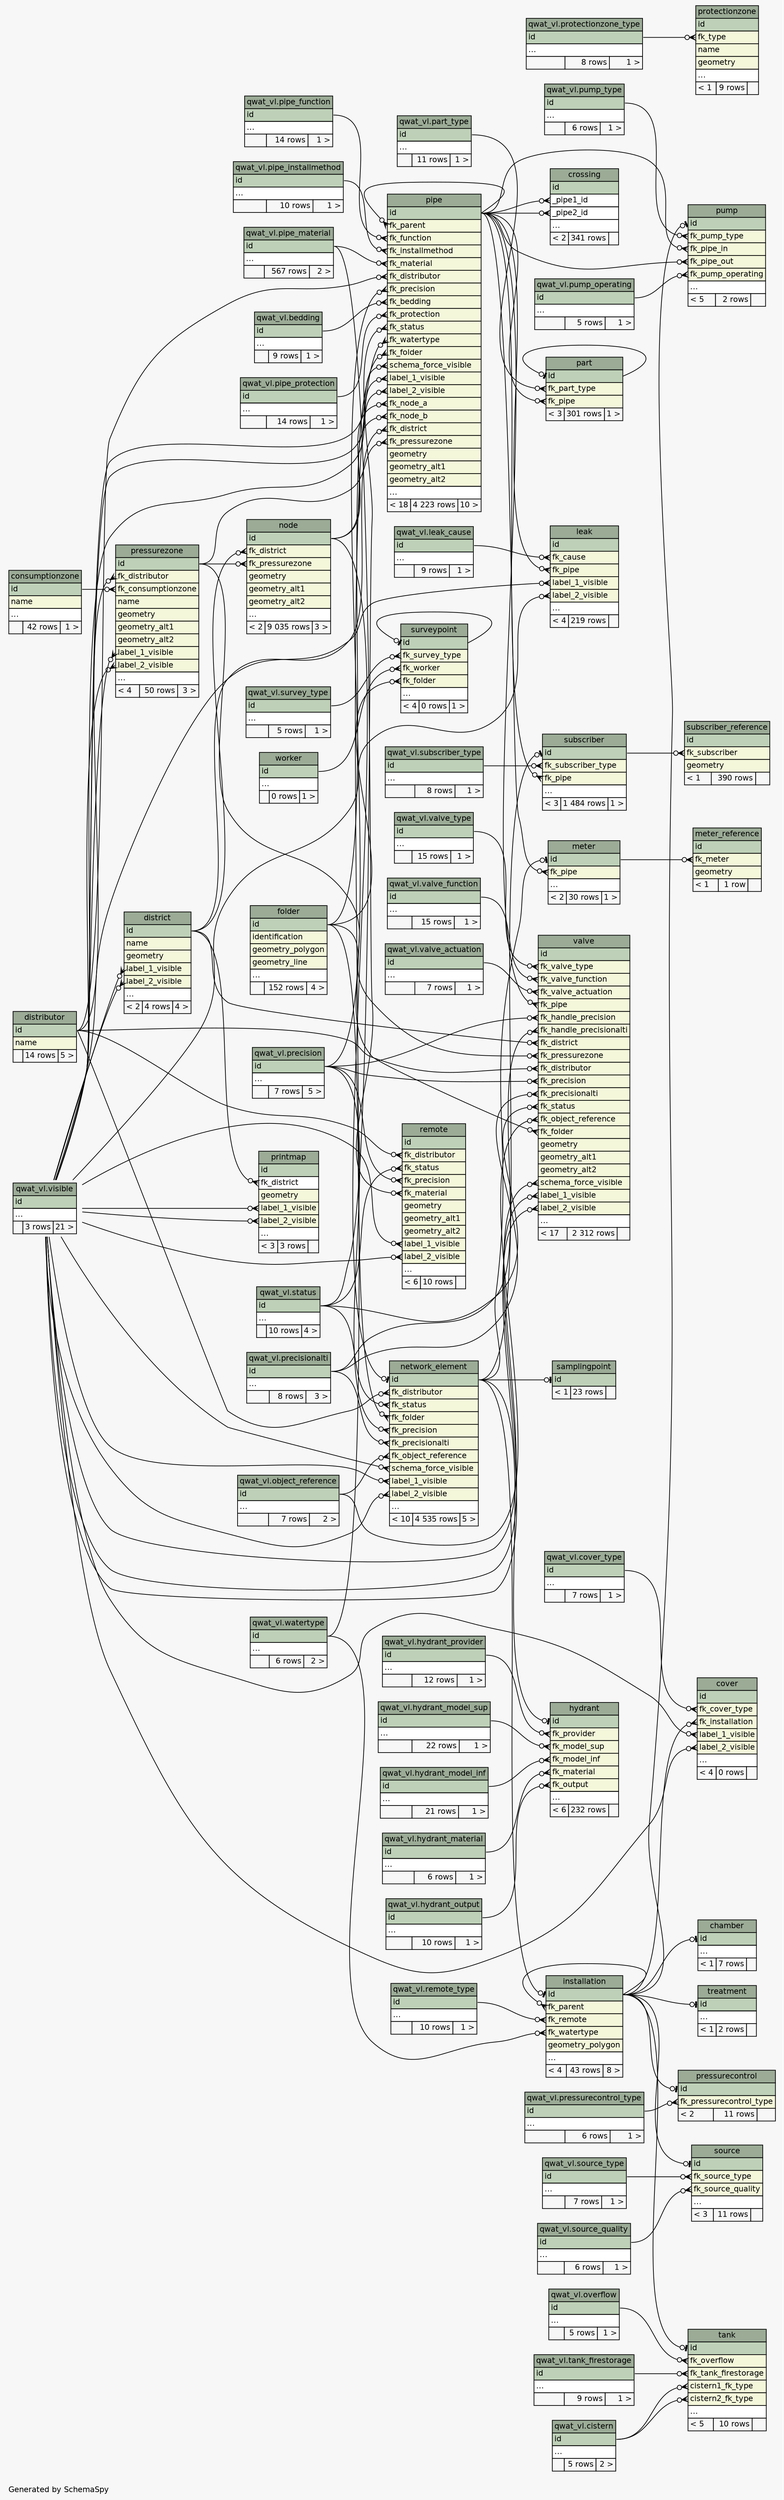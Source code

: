 // dot 2.38.0 on Linux 4.8.0-42-generic
// SchemaSpy rev 590
digraph "compactRelationshipsDiagram" {
  graph [
    rankdir="RL"
    bgcolor="#f7f7f7"
    label="\nGenerated by SchemaSpy"
    labeljust="l"
    nodesep="0.18"
    ranksep="0.46"
    fontname="Helvetica"
    fontsize="11"
  ];
  node [
    fontname="Helvetica"
    fontsize="11"
    shape="plaintext"
  ];
  edge [
    arrowsize="0.8"
  ];
  "qwat_vl.bedding" [
    label=<
    <TABLE BORDER="0" CELLBORDER="1" CELLSPACING="0" BGCOLOR="#ffffff">
      <TR><TD COLSPAN="3" BGCOLOR="#9bab96" ALIGN="CENTER">qwat_vl.bedding</TD></TR>
      <TR><TD PORT="id" COLSPAN="3" BGCOLOR="#bed1b8" ALIGN="LEFT">id</TD></TR>
      <TR><TD PORT="elipses" COLSPAN="3" ALIGN="LEFT">...</TD></TR>
      <TR><TD ALIGN="LEFT" BGCOLOR="#f7f7f7">  </TD><TD ALIGN="RIGHT" BGCOLOR="#f7f7f7">9 rows</TD><TD ALIGN="RIGHT" BGCOLOR="#f7f7f7">1 &gt;</TD></TR>
    </TABLE>>
    URL="tables/../../qwat_vl/tables/bedding.html"
    tooltip="qwat_vl.bedding"
  ];
  "chamber" [
    label=<
    <TABLE BORDER="0" CELLBORDER="1" CELLSPACING="0" BGCOLOR="#ffffff">
      <TR><TD COLSPAN="3" BGCOLOR="#9bab96" ALIGN="CENTER">chamber</TD></TR>
      <TR><TD PORT="id" COLSPAN="3" BGCOLOR="#bed1b8" ALIGN="LEFT">id</TD></TR>
      <TR><TD PORT="elipses" COLSPAN="3" ALIGN="LEFT">...</TD></TR>
      <TR><TD ALIGN="LEFT" BGCOLOR="#f7f7f7">&lt; 1</TD><TD ALIGN="RIGHT" BGCOLOR="#f7f7f7">7 rows</TD><TD ALIGN="RIGHT" BGCOLOR="#f7f7f7">  </TD></TR>
    </TABLE>>
    URL="tables/chamber.html"
    tooltip="chamber"
  ];
  "qwat_vl.cistern" [
    label=<
    <TABLE BORDER="0" CELLBORDER="1" CELLSPACING="0" BGCOLOR="#ffffff">
      <TR><TD COLSPAN="3" BGCOLOR="#9bab96" ALIGN="CENTER">qwat_vl.cistern</TD></TR>
      <TR><TD PORT="id" COLSPAN="3" BGCOLOR="#bed1b8" ALIGN="LEFT">id</TD></TR>
      <TR><TD PORT="elipses" COLSPAN="3" ALIGN="LEFT">...</TD></TR>
      <TR><TD ALIGN="LEFT" BGCOLOR="#f7f7f7">  </TD><TD ALIGN="RIGHT" BGCOLOR="#f7f7f7">5 rows</TD><TD ALIGN="RIGHT" BGCOLOR="#f7f7f7">2 &gt;</TD></TR>
    </TABLE>>
    URL="tables/../../qwat_vl/tables/cistern.html"
    tooltip="qwat_vl.cistern"
  ];
  "consumptionzone" [
    label=<
    <TABLE BORDER="0" CELLBORDER="1" CELLSPACING="0" BGCOLOR="#ffffff">
      <TR><TD COLSPAN="3" BGCOLOR="#9bab96" ALIGN="CENTER">consumptionzone</TD></TR>
      <TR><TD PORT="id" COLSPAN="3" BGCOLOR="#bed1b8" ALIGN="LEFT">id</TD></TR>
      <TR><TD PORT="name" COLSPAN="3" BGCOLOR="#f4f7da" ALIGN="LEFT">name</TD></TR>
      <TR><TD PORT="elipses" COLSPAN="3" ALIGN="LEFT">...</TD></TR>
      <TR><TD ALIGN="LEFT" BGCOLOR="#f7f7f7">  </TD><TD ALIGN="RIGHT" BGCOLOR="#f7f7f7">42 rows</TD><TD ALIGN="RIGHT" BGCOLOR="#f7f7f7">1 &gt;</TD></TR>
    </TABLE>>
    URL="tables/consumptionzone.html"
    tooltip="consumptionzone"
  ];
  "cover" [
    label=<
    <TABLE BORDER="0" CELLBORDER="1" CELLSPACING="0" BGCOLOR="#ffffff">
      <TR><TD COLSPAN="3" BGCOLOR="#9bab96" ALIGN="CENTER">cover</TD></TR>
      <TR><TD PORT="id" COLSPAN="3" BGCOLOR="#bed1b8" ALIGN="LEFT">id</TD></TR>
      <TR><TD PORT="fk_cover_type" COLSPAN="3" BGCOLOR="#f4f7da" ALIGN="LEFT">fk_cover_type</TD></TR>
      <TR><TD PORT="fk_installation" COLSPAN="3" BGCOLOR="#f4f7da" ALIGN="LEFT">fk_installation</TD></TR>
      <TR><TD PORT="label_1_visible" COLSPAN="3" BGCOLOR="#f4f7da" ALIGN="LEFT">label_1_visible</TD></TR>
      <TR><TD PORT="label_2_visible" COLSPAN="3" BGCOLOR="#f4f7da" ALIGN="LEFT">label_2_visible</TD></TR>
      <TR><TD PORT="elipses" COLSPAN="3" ALIGN="LEFT">...</TD></TR>
      <TR><TD ALIGN="LEFT" BGCOLOR="#f7f7f7">&lt; 4</TD><TD ALIGN="RIGHT" BGCOLOR="#f7f7f7">0 rows</TD><TD ALIGN="RIGHT" BGCOLOR="#f7f7f7">  </TD></TR>
    </TABLE>>
    URL="tables/cover.html"
    tooltip="cover"
  ];
  "qwat_vl.cover_type" [
    label=<
    <TABLE BORDER="0" CELLBORDER="1" CELLSPACING="0" BGCOLOR="#ffffff">
      <TR><TD COLSPAN="3" BGCOLOR="#9bab96" ALIGN="CENTER">qwat_vl.cover_type</TD></TR>
      <TR><TD PORT="id" COLSPAN="3" BGCOLOR="#bed1b8" ALIGN="LEFT">id</TD></TR>
      <TR><TD PORT="elipses" COLSPAN="3" ALIGN="LEFT">...</TD></TR>
      <TR><TD ALIGN="LEFT" BGCOLOR="#f7f7f7">  </TD><TD ALIGN="RIGHT" BGCOLOR="#f7f7f7">7 rows</TD><TD ALIGN="RIGHT" BGCOLOR="#f7f7f7">1 &gt;</TD></TR>
    </TABLE>>
    URL="tables/../../qwat_vl/tables/cover_type.html"
    tooltip="qwat_vl.cover_type"
  ];
  "crossing" [
    label=<
    <TABLE BORDER="0" CELLBORDER="1" CELLSPACING="0" BGCOLOR="#ffffff">
      <TR><TD COLSPAN="3" BGCOLOR="#9bab96" ALIGN="CENTER">crossing</TD></TR>
      <TR><TD PORT="id" COLSPAN="3" BGCOLOR="#bed1b8" ALIGN="LEFT">id</TD></TR>
      <TR><TD PORT="_pipe1_id" COLSPAN="3" ALIGN="LEFT">_pipe1_id</TD></TR>
      <TR><TD PORT="_pipe2_id" COLSPAN="3" ALIGN="LEFT">_pipe2_id</TD></TR>
      <TR><TD PORT="elipses" COLSPAN="3" ALIGN="LEFT">...</TD></TR>
      <TR><TD ALIGN="LEFT" BGCOLOR="#f7f7f7">&lt; 2</TD><TD ALIGN="RIGHT" BGCOLOR="#f7f7f7">341 rows</TD><TD ALIGN="RIGHT" BGCOLOR="#f7f7f7">  </TD></TR>
    </TABLE>>
    URL="tables/crossing.html"
    tooltip="crossing"
  ];
  "distributor" [
    label=<
    <TABLE BORDER="0" CELLBORDER="1" CELLSPACING="0" BGCOLOR="#ffffff">
      <TR><TD COLSPAN="3" BGCOLOR="#9bab96" ALIGN="CENTER">distributor</TD></TR>
      <TR><TD PORT="id" COLSPAN="3" BGCOLOR="#bed1b8" ALIGN="LEFT">id</TD></TR>
      <TR><TD PORT="name" COLSPAN="3" BGCOLOR="#f4f7da" ALIGN="LEFT">name</TD></TR>
      <TR><TD ALIGN="LEFT" BGCOLOR="#f7f7f7">  </TD><TD ALIGN="RIGHT" BGCOLOR="#f7f7f7">14 rows</TD><TD ALIGN="RIGHT" BGCOLOR="#f7f7f7">5 &gt;</TD></TR>
    </TABLE>>
    URL="tables/distributor.html"
    tooltip="distributor"
  ];
  "district" [
    label=<
    <TABLE BORDER="0" CELLBORDER="1" CELLSPACING="0" BGCOLOR="#ffffff">
      <TR><TD COLSPAN="3" BGCOLOR="#9bab96" ALIGN="CENTER">district</TD></TR>
      <TR><TD PORT="id" COLSPAN="3" BGCOLOR="#bed1b8" ALIGN="LEFT">id</TD></TR>
      <TR><TD PORT="name" COLSPAN="3" BGCOLOR="#f4f7da" ALIGN="LEFT">name</TD></TR>
      <TR><TD PORT="geometry" COLSPAN="3" BGCOLOR="#f4f7da" ALIGN="LEFT">geometry</TD></TR>
      <TR><TD PORT="label_1_visible" COLSPAN="3" BGCOLOR="#f4f7da" ALIGN="LEFT">label_1_visible</TD></TR>
      <TR><TD PORT="label_2_visible" COLSPAN="3" BGCOLOR="#f4f7da" ALIGN="LEFT">label_2_visible</TD></TR>
      <TR><TD PORT="elipses" COLSPAN="3" ALIGN="LEFT">...</TD></TR>
      <TR><TD ALIGN="LEFT" BGCOLOR="#f7f7f7">&lt; 2</TD><TD ALIGN="RIGHT" BGCOLOR="#f7f7f7">4 rows</TD><TD ALIGN="RIGHT" BGCOLOR="#f7f7f7">4 &gt;</TD></TR>
    </TABLE>>
    URL="tables/district.html"
    tooltip="district"
  ];
  "folder" [
    label=<
    <TABLE BORDER="0" CELLBORDER="1" CELLSPACING="0" BGCOLOR="#ffffff">
      <TR><TD COLSPAN="3" BGCOLOR="#9bab96" ALIGN="CENTER">folder</TD></TR>
      <TR><TD PORT="id" COLSPAN="3" BGCOLOR="#bed1b8" ALIGN="LEFT">id</TD></TR>
      <TR><TD PORT="identification" COLSPAN="3" BGCOLOR="#f4f7da" ALIGN="LEFT">identification</TD></TR>
      <TR><TD PORT="geometry_polygon" COLSPAN="3" BGCOLOR="#f4f7da" ALIGN="LEFT">geometry_polygon</TD></TR>
      <TR><TD PORT="geometry_line" COLSPAN="3" BGCOLOR="#f4f7da" ALIGN="LEFT">geometry_line</TD></TR>
      <TR><TD PORT="elipses" COLSPAN="3" ALIGN="LEFT">...</TD></TR>
      <TR><TD ALIGN="LEFT" BGCOLOR="#f7f7f7">  </TD><TD ALIGN="RIGHT" BGCOLOR="#f7f7f7">152 rows</TD><TD ALIGN="RIGHT" BGCOLOR="#f7f7f7">4 &gt;</TD></TR>
    </TABLE>>
    URL="tables/folder.html"
    tooltip="folder"
  ];
  "hydrant" [
    label=<
    <TABLE BORDER="0" CELLBORDER="1" CELLSPACING="0" BGCOLOR="#ffffff">
      <TR><TD COLSPAN="3" BGCOLOR="#9bab96" ALIGN="CENTER">hydrant</TD></TR>
      <TR><TD PORT="id" COLSPAN="3" BGCOLOR="#bed1b8" ALIGN="LEFT">id</TD></TR>
      <TR><TD PORT="fk_provider" COLSPAN="3" BGCOLOR="#f4f7da" ALIGN="LEFT">fk_provider</TD></TR>
      <TR><TD PORT="fk_model_sup" COLSPAN="3" BGCOLOR="#f4f7da" ALIGN="LEFT">fk_model_sup</TD></TR>
      <TR><TD PORT="fk_model_inf" COLSPAN="3" BGCOLOR="#f4f7da" ALIGN="LEFT">fk_model_inf</TD></TR>
      <TR><TD PORT="fk_material" COLSPAN="3" BGCOLOR="#f4f7da" ALIGN="LEFT">fk_material</TD></TR>
      <TR><TD PORT="fk_output" COLSPAN="3" BGCOLOR="#f4f7da" ALIGN="LEFT">fk_output</TD></TR>
      <TR><TD PORT="elipses" COLSPAN="3" ALIGN="LEFT">...</TD></TR>
      <TR><TD ALIGN="LEFT" BGCOLOR="#f7f7f7">&lt; 6</TD><TD ALIGN="RIGHT" BGCOLOR="#f7f7f7">232 rows</TD><TD ALIGN="RIGHT" BGCOLOR="#f7f7f7">  </TD></TR>
    </TABLE>>
    URL="tables/hydrant.html"
    tooltip="hydrant"
  ];
  "qwat_vl.hydrant_material" [
    label=<
    <TABLE BORDER="0" CELLBORDER="1" CELLSPACING="0" BGCOLOR="#ffffff">
      <TR><TD COLSPAN="3" BGCOLOR="#9bab96" ALIGN="CENTER">qwat_vl.hydrant_material</TD></TR>
      <TR><TD PORT="id" COLSPAN="3" BGCOLOR="#bed1b8" ALIGN="LEFT">id</TD></TR>
      <TR><TD PORT="elipses" COLSPAN="3" ALIGN="LEFT">...</TD></TR>
      <TR><TD ALIGN="LEFT" BGCOLOR="#f7f7f7">  </TD><TD ALIGN="RIGHT" BGCOLOR="#f7f7f7">6 rows</TD><TD ALIGN="RIGHT" BGCOLOR="#f7f7f7">1 &gt;</TD></TR>
    </TABLE>>
    URL="tables/../../qwat_vl/tables/hydrant_material.html"
    tooltip="qwat_vl.hydrant_material"
  ];
  "qwat_vl.hydrant_model_inf" [
    label=<
    <TABLE BORDER="0" CELLBORDER="1" CELLSPACING="0" BGCOLOR="#ffffff">
      <TR><TD COLSPAN="3" BGCOLOR="#9bab96" ALIGN="CENTER">qwat_vl.hydrant_model_inf</TD></TR>
      <TR><TD PORT="id" COLSPAN="3" BGCOLOR="#bed1b8" ALIGN="LEFT">id</TD></TR>
      <TR><TD PORT="elipses" COLSPAN="3" ALIGN="LEFT">...</TD></TR>
      <TR><TD ALIGN="LEFT" BGCOLOR="#f7f7f7">  </TD><TD ALIGN="RIGHT" BGCOLOR="#f7f7f7">21 rows</TD><TD ALIGN="RIGHT" BGCOLOR="#f7f7f7">1 &gt;</TD></TR>
    </TABLE>>
    URL="tables/../../qwat_vl/tables/hydrant_model_inf.html"
    tooltip="qwat_vl.hydrant_model_inf"
  ];
  "qwat_vl.hydrant_model_sup" [
    label=<
    <TABLE BORDER="0" CELLBORDER="1" CELLSPACING="0" BGCOLOR="#ffffff">
      <TR><TD COLSPAN="3" BGCOLOR="#9bab96" ALIGN="CENTER">qwat_vl.hydrant_model_sup</TD></TR>
      <TR><TD PORT="id" COLSPAN="3" BGCOLOR="#bed1b8" ALIGN="LEFT">id</TD></TR>
      <TR><TD PORT="elipses" COLSPAN="3" ALIGN="LEFT">...</TD></TR>
      <TR><TD ALIGN="LEFT" BGCOLOR="#f7f7f7">  </TD><TD ALIGN="RIGHT" BGCOLOR="#f7f7f7">22 rows</TD><TD ALIGN="RIGHT" BGCOLOR="#f7f7f7">1 &gt;</TD></TR>
    </TABLE>>
    URL="tables/../../qwat_vl/tables/hydrant_model_sup.html"
    tooltip="qwat_vl.hydrant_model_sup"
  ];
  "qwat_vl.hydrant_output" [
    label=<
    <TABLE BORDER="0" CELLBORDER="1" CELLSPACING="0" BGCOLOR="#ffffff">
      <TR><TD COLSPAN="3" BGCOLOR="#9bab96" ALIGN="CENTER">qwat_vl.hydrant_output</TD></TR>
      <TR><TD PORT="id" COLSPAN="3" BGCOLOR="#bed1b8" ALIGN="LEFT">id</TD></TR>
      <TR><TD PORT="elipses" COLSPAN="3" ALIGN="LEFT">...</TD></TR>
      <TR><TD ALIGN="LEFT" BGCOLOR="#f7f7f7">  </TD><TD ALIGN="RIGHT" BGCOLOR="#f7f7f7">10 rows</TD><TD ALIGN="RIGHT" BGCOLOR="#f7f7f7">1 &gt;</TD></TR>
    </TABLE>>
    URL="tables/../../qwat_vl/tables/hydrant_output.html"
    tooltip="qwat_vl.hydrant_output"
  ];
  "qwat_vl.hydrant_provider" [
    label=<
    <TABLE BORDER="0" CELLBORDER="1" CELLSPACING="0" BGCOLOR="#ffffff">
      <TR><TD COLSPAN="3" BGCOLOR="#9bab96" ALIGN="CENTER">qwat_vl.hydrant_provider</TD></TR>
      <TR><TD PORT="id" COLSPAN="3" BGCOLOR="#bed1b8" ALIGN="LEFT">id</TD></TR>
      <TR><TD PORT="elipses" COLSPAN="3" ALIGN="LEFT">...</TD></TR>
      <TR><TD ALIGN="LEFT" BGCOLOR="#f7f7f7">  </TD><TD ALIGN="RIGHT" BGCOLOR="#f7f7f7">12 rows</TD><TD ALIGN="RIGHT" BGCOLOR="#f7f7f7">1 &gt;</TD></TR>
    </TABLE>>
    URL="tables/../../qwat_vl/tables/hydrant_provider.html"
    tooltip="qwat_vl.hydrant_provider"
  ];
  "installation" [
    label=<
    <TABLE BORDER="0" CELLBORDER="1" CELLSPACING="0" BGCOLOR="#ffffff">
      <TR><TD COLSPAN="3" BGCOLOR="#9bab96" ALIGN="CENTER">installation</TD></TR>
      <TR><TD PORT="id" COLSPAN="3" BGCOLOR="#bed1b8" ALIGN="LEFT">id</TD></TR>
      <TR><TD PORT="fk_parent" COLSPAN="3" BGCOLOR="#f4f7da" ALIGN="LEFT">fk_parent</TD></TR>
      <TR><TD PORT="fk_remote" COLSPAN="3" BGCOLOR="#f4f7da" ALIGN="LEFT">fk_remote</TD></TR>
      <TR><TD PORT="fk_watertype" COLSPAN="3" BGCOLOR="#f4f7da" ALIGN="LEFT">fk_watertype</TD></TR>
      <TR><TD PORT="geometry_polygon" COLSPAN="3" BGCOLOR="#f4f7da" ALIGN="LEFT">geometry_polygon</TD></TR>
      <TR><TD PORT="elipses" COLSPAN="3" ALIGN="LEFT">...</TD></TR>
      <TR><TD ALIGN="LEFT" BGCOLOR="#f7f7f7">&lt; 4</TD><TD ALIGN="RIGHT" BGCOLOR="#f7f7f7">43 rows</TD><TD ALIGN="RIGHT" BGCOLOR="#f7f7f7">8 &gt;</TD></TR>
    </TABLE>>
    URL="tables/installation.html"
    tooltip="installation"
  ];
  "leak" [
    label=<
    <TABLE BORDER="0" CELLBORDER="1" CELLSPACING="0" BGCOLOR="#ffffff">
      <TR><TD COLSPAN="3" BGCOLOR="#9bab96" ALIGN="CENTER">leak</TD></TR>
      <TR><TD PORT="id" COLSPAN="3" BGCOLOR="#bed1b8" ALIGN="LEFT">id</TD></TR>
      <TR><TD PORT="fk_cause" COLSPAN="3" BGCOLOR="#f4f7da" ALIGN="LEFT">fk_cause</TD></TR>
      <TR><TD PORT="fk_pipe" COLSPAN="3" BGCOLOR="#f4f7da" ALIGN="LEFT">fk_pipe</TD></TR>
      <TR><TD PORT="label_1_visible" COLSPAN="3" BGCOLOR="#f4f7da" ALIGN="LEFT">label_1_visible</TD></TR>
      <TR><TD PORT="label_2_visible" COLSPAN="3" BGCOLOR="#f4f7da" ALIGN="LEFT">label_2_visible</TD></TR>
      <TR><TD PORT="elipses" COLSPAN="3" ALIGN="LEFT">...</TD></TR>
      <TR><TD ALIGN="LEFT" BGCOLOR="#f7f7f7">&lt; 4</TD><TD ALIGN="RIGHT" BGCOLOR="#f7f7f7">219 rows</TD><TD ALIGN="RIGHT" BGCOLOR="#f7f7f7">  </TD></TR>
    </TABLE>>
    URL="tables/leak.html"
    tooltip="leak"
  ];
  "qwat_vl.leak_cause" [
    label=<
    <TABLE BORDER="0" CELLBORDER="1" CELLSPACING="0" BGCOLOR="#ffffff">
      <TR><TD COLSPAN="3" BGCOLOR="#9bab96" ALIGN="CENTER">qwat_vl.leak_cause</TD></TR>
      <TR><TD PORT="id" COLSPAN="3" BGCOLOR="#bed1b8" ALIGN="LEFT">id</TD></TR>
      <TR><TD PORT="elipses" COLSPAN="3" ALIGN="LEFT">...</TD></TR>
      <TR><TD ALIGN="LEFT" BGCOLOR="#f7f7f7">  </TD><TD ALIGN="RIGHT" BGCOLOR="#f7f7f7">9 rows</TD><TD ALIGN="RIGHT" BGCOLOR="#f7f7f7">1 &gt;</TD></TR>
    </TABLE>>
    URL="tables/../../qwat_vl/tables/leak_cause.html"
    tooltip="qwat_vl.leak_cause"
  ];
  "meter" [
    label=<
    <TABLE BORDER="0" CELLBORDER="1" CELLSPACING="0" BGCOLOR="#ffffff">
      <TR><TD COLSPAN="3" BGCOLOR="#9bab96" ALIGN="CENTER">meter</TD></TR>
      <TR><TD PORT="id" COLSPAN="3" BGCOLOR="#bed1b8" ALIGN="LEFT">id</TD></TR>
      <TR><TD PORT="fk_pipe" COLSPAN="3" BGCOLOR="#f4f7da" ALIGN="LEFT">fk_pipe</TD></TR>
      <TR><TD PORT="elipses" COLSPAN="3" ALIGN="LEFT">...</TD></TR>
      <TR><TD ALIGN="LEFT" BGCOLOR="#f7f7f7">&lt; 2</TD><TD ALIGN="RIGHT" BGCOLOR="#f7f7f7">30 rows</TD><TD ALIGN="RIGHT" BGCOLOR="#f7f7f7">1 &gt;</TD></TR>
    </TABLE>>
    URL="tables/meter.html"
    tooltip="meter"
  ];
  "meter_reference" [
    label=<
    <TABLE BORDER="0" CELLBORDER="1" CELLSPACING="0" BGCOLOR="#ffffff">
      <TR><TD COLSPAN="3" BGCOLOR="#9bab96" ALIGN="CENTER">meter_reference</TD></TR>
      <TR><TD PORT="id" COLSPAN="3" BGCOLOR="#bed1b8" ALIGN="LEFT">id</TD></TR>
      <TR><TD PORT="fk_meter" COLSPAN="3" BGCOLOR="#f4f7da" ALIGN="LEFT">fk_meter</TD></TR>
      <TR><TD PORT="geometry" COLSPAN="3" BGCOLOR="#f4f7da" ALIGN="LEFT">geometry</TD></TR>
      <TR><TD ALIGN="LEFT" BGCOLOR="#f7f7f7">&lt; 1</TD><TD ALIGN="RIGHT" BGCOLOR="#f7f7f7">1 row</TD><TD ALIGN="RIGHT" BGCOLOR="#f7f7f7">  </TD></TR>
    </TABLE>>
    URL="tables/meter_reference.html"
    tooltip="meter_reference"
  ];
  "network_element" [
    label=<
    <TABLE BORDER="0" CELLBORDER="1" CELLSPACING="0" BGCOLOR="#ffffff">
      <TR><TD COLSPAN="3" BGCOLOR="#9bab96" ALIGN="CENTER">network_element</TD></TR>
      <TR><TD PORT="id" COLSPAN="3" BGCOLOR="#bed1b8" ALIGN="LEFT">id</TD></TR>
      <TR><TD PORT="fk_distributor" COLSPAN="3" BGCOLOR="#f4f7da" ALIGN="LEFT">fk_distributor</TD></TR>
      <TR><TD PORT="fk_status" COLSPAN="3" BGCOLOR="#f4f7da" ALIGN="LEFT">fk_status</TD></TR>
      <TR><TD PORT="fk_folder" COLSPAN="3" BGCOLOR="#f4f7da" ALIGN="LEFT">fk_folder</TD></TR>
      <TR><TD PORT="fk_precision" COLSPAN="3" BGCOLOR="#f4f7da" ALIGN="LEFT">fk_precision</TD></TR>
      <TR><TD PORT="fk_precisionalti" COLSPAN="3" BGCOLOR="#f4f7da" ALIGN="LEFT">fk_precisionalti</TD></TR>
      <TR><TD PORT="fk_object_reference" COLSPAN="3" BGCOLOR="#f4f7da" ALIGN="LEFT">fk_object_reference</TD></TR>
      <TR><TD PORT="schema_force_visible" COLSPAN="3" BGCOLOR="#f4f7da" ALIGN="LEFT">schema_force_visible</TD></TR>
      <TR><TD PORT="label_1_visible" COLSPAN="3" BGCOLOR="#f4f7da" ALIGN="LEFT">label_1_visible</TD></TR>
      <TR><TD PORT="label_2_visible" COLSPAN="3" BGCOLOR="#f4f7da" ALIGN="LEFT">label_2_visible</TD></TR>
      <TR><TD PORT="elipses" COLSPAN="3" ALIGN="LEFT">...</TD></TR>
      <TR><TD ALIGN="LEFT" BGCOLOR="#f7f7f7">&lt; 10</TD><TD ALIGN="RIGHT" BGCOLOR="#f7f7f7">4 535 rows</TD><TD ALIGN="RIGHT" BGCOLOR="#f7f7f7">5 &gt;</TD></TR>
    </TABLE>>
    URL="tables/network_element.html"
    tooltip="network_element"
  ];
  "node" [
    label=<
    <TABLE BORDER="0" CELLBORDER="1" CELLSPACING="0" BGCOLOR="#ffffff">
      <TR><TD COLSPAN="3" BGCOLOR="#9bab96" ALIGN="CENTER">node</TD></TR>
      <TR><TD PORT="id" COLSPAN="3" BGCOLOR="#bed1b8" ALIGN="LEFT">id</TD></TR>
      <TR><TD PORT="fk_district" COLSPAN="3" BGCOLOR="#f4f7da" ALIGN="LEFT">fk_district</TD></TR>
      <TR><TD PORT="fk_pressurezone" COLSPAN="3" BGCOLOR="#f4f7da" ALIGN="LEFT">fk_pressurezone</TD></TR>
      <TR><TD PORT="geometry" COLSPAN="3" BGCOLOR="#f4f7da" ALIGN="LEFT">geometry</TD></TR>
      <TR><TD PORT="geometry_alt1" COLSPAN="3" BGCOLOR="#f4f7da" ALIGN="LEFT">geometry_alt1</TD></TR>
      <TR><TD PORT="geometry_alt2" COLSPAN="3" BGCOLOR="#f4f7da" ALIGN="LEFT">geometry_alt2</TD></TR>
      <TR><TD PORT="elipses" COLSPAN="3" ALIGN="LEFT">...</TD></TR>
      <TR><TD ALIGN="LEFT" BGCOLOR="#f7f7f7">&lt; 2</TD><TD ALIGN="RIGHT" BGCOLOR="#f7f7f7">9 035 rows</TD><TD ALIGN="RIGHT" BGCOLOR="#f7f7f7">3 &gt;</TD></TR>
    </TABLE>>
    URL="tables/node.html"
    tooltip="node"
  ];
  "qwat_vl.object_reference" [
    label=<
    <TABLE BORDER="0" CELLBORDER="1" CELLSPACING="0" BGCOLOR="#ffffff">
      <TR><TD COLSPAN="3" BGCOLOR="#9bab96" ALIGN="CENTER">qwat_vl.object_reference</TD></TR>
      <TR><TD PORT="id" COLSPAN="3" BGCOLOR="#bed1b8" ALIGN="LEFT">id</TD></TR>
      <TR><TD PORT="elipses" COLSPAN="3" ALIGN="LEFT">...</TD></TR>
      <TR><TD ALIGN="LEFT" BGCOLOR="#f7f7f7">  </TD><TD ALIGN="RIGHT" BGCOLOR="#f7f7f7">7 rows</TD><TD ALIGN="RIGHT" BGCOLOR="#f7f7f7">2 &gt;</TD></TR>
    </TABLE>>
    URL="tables/../../qwat_vl/tables/object_reference.html"
    tooltip="qwat_vl.object_reference"
  ];
  "qwat_vl.overflow" [
    label=<
    <TABLE BORDER="0" CELLBORDER="1" CELLSPACING="0" BGCOLOR="#ffffff">
      <TR><TD COLSPAN="3" BGCOLOR="#9bab96" ALIGN="CENTER">qwat_vl.overflow</TD></TR>
      <TR><TD PORT="id" COLSPAN="3" BGCOLOR="#bed1b8" ALIGN="LEFT">id</TD></TR>
      <TR><TD PORT="elipses" COLSPAN="3" ALIGN="LEFT">...</TD></TR>
      <TR><TD ALIGN="LEFT" BGCOLOR="#f7f7f7">  </TD><TD ALIGN="RIGHT" BGCOLOR="#f7f7f7">5 rows</TD><TD ALIGN="RIGHT" BGCOLOR="#f7f7f7">1 &gt;</TD></TR>
    </TABLE>>
    URL="tables/../../qwat_vl/tables/overflow.html"
    tooltip="qwat_vl.overflow"
  ];
  "part" [
    label=<
    <TABLE BORDER="0" CELLBORDER="1" CELLSPACING="0" BGCOLOR="#ffffff">
      <TR><TD COLSPAN="3" BGCOLOR="#9bab96" ALIGN="CENTER">part</TD></TR>
      <TR><TD PORT="id" COLSPAN="3" BGCOLOR="#bed1b8" ALIGN="LEFT">id</TD></TR>
      <TR><TD PORT="fk_part_type" COLSPAN="3" BGCOLOR="#f4f7da" ALIGN="LEFT">fk_part_type</TD></TR>
      <TR><TD PORT="fk_pipe" COLSPAN="3" BGCOLOR="#f4f7da" ALIGN="LEFT">fk_pipe</TD></TR>
      <TR><TD ALIGN="LEFT" BGCOLOR="#f7f7f7">&lt; 3</TD><TD ALIGN="RIGHT" BGCOLOR="#f7f7f7">301 rows</TD><TD ALIGN="RIGHT" BGCOLOR="#f7f7f7">1 &gt;</TD></TR>
    </TABLE>>
    URL="tables/part.html"
    tooltip="part"
  ];
  "qwat_vl.part_type" [
    label=<
    <TABLE BORDER="0" CELLBORDER="1" CELLSPACING="0" BGCOLOR="#ffffff">
      <TR><TD COLSPAN="3" BGCOLOR="#9bab96" ALIGN="CENTER">qwat_vl.part_type</TD></TR>
      <TR><TD PORT="id" COLSPAN="3" BGCOLOR="#bed1b8" ALIGN="LEFT">id</TD></TR>
      <TR><TD PORT="elipses" COLSPAN="3" ALIGN="LEFT">...</TD></TR>
      <TR><TD ALIGN="LEFT" BGCOLOR="#f7f7f7">  </TD><TD ALIGN="RIGHT" BGCOLOR="#f7f7f7">11 rows</TD><TD ALIGN="RIGHT" BGCOLOR="#f7f7f7">1 &gt;</TD></TR>
    </TABLE>>
    URL="tables/../../qwat_vl/tables/part_type.html"
    tooltip="qwat_vl.part_type"
  ];
  "pipe" [
    label=<
    <TABLE BORDER="0" CELLBORDER="1" CELLSPACING="0" BGCOLOR="#ffffff">
      <TR><TD COLSPAN="3" BGCOLOR="#9bab96" ALIGN="CENTER">pipe</TD></TR>
      <TR><TD PORT="id" COLSPAN="3" BGCOLOR="#bed1b8" ALIGN="LEFT">id</TD></TR>
      <TR><TD PORT="fk_parent" COLSPAN="3" BGCOLOR="#f4f7da" ALIGN="LEFT">fk_parent</TD></TR>
      <TR><TD PORT="fk_function" COLSPAN="3" BGCOLOR="#f4f7da" ALIGN="LEFT">fk_function</TD></TR>
      <TR><TD PORT="fk_installmethod" COLSPAN="3" BGCOLOR="#f4f7da" ALIGN="LEFT">fk_installmethod</TD></TR>
      <TR><TD PORT="fk_material" COLSPAN="3" BGCOLOR="#f4f7da" ALIGN="LEFT">fk_material</TD></TR>
      <TR><TD PORT="fk_distributor" COLSPAN="3" BGCOLOR="#f4f7da" ALIGN="LEFT">fk_distributor</TD></TR>
      <TR><TD PORT="fk_precision" COLSPAN="3" BGCOLOR="#f4f7da" ALIGN="LEFT">fk_precision</TD></TR>
      <TR><TD PORT="fk_bedding" COLSPAN="3" BGCOLOR="#f4f7da" ALIGN="LEFT">fk_bedding</TD></TR>
      <TR><TD PORT="fk_protection" COLSPAN="3" BGCOLOR="#f4f7da" ALIGN="LEFT">fk_protection</TD></TR>
      <TR><TD PORT="fk_status" COLSPAN="3" BGCOLOR="#f4f7da" ALIGN="LEFT">fk_status</TD></TR>
      <TR><TD PORT="fk_watertype" COLSPAN="3" BGCOLOR="#f4f7da" ALIGN="LEFT">fk_watertype</TD></TR>
      <TR><TD PORT="fk_folder" COLSPAN="3" BGCOLOR="#f4f7da" ALIGN="LEFT">fk_folder</TD></TR>
      <TR><TD PORT="schema_force_visible" COLSPAN="3" BGCOLOR="#f4f7da" ALIGN="LEFT">schema_force_visible</TD></TR>
      <TR><TD PORT="label_1_visible" COLSPAN="3" BGCOLOR="#f4f7da" ALIGN="LEFT">label_1_visible</TD></TR>
      <TR><TD PORT="label_2_visible" COLSPAN="3" BGCOLOR="#f4f7da" ALIGN="LEFT">label_2_visible</TD></TR>
      <TR><TD PORT="fk_node_a" COLSPAN="3" BGCOLOR="#f4f7da" ALIGN="LEFT">fk_node_a</TD></TR>
      <TR><TD PORT="fk_node_b" COLSPAN="3" BGCOLOR="#f4f7da" ALIGN="LEFT">fk_node_b</TD></TR>
      <TR><TD PORT="fk_district" COLSPAN="3" BGCOLOR="#f4f7da" ALIGN="LEFT">fk_district</TD></TR>
      <TR><TD PORT="fk_pressurezone" COLSPAN="3" BGCOLOR="#f4f7da" ALIGN="LEFT">fk_pressurezone</TD></TR>
      <TR><TD PORT="geometry" COLSPAN="3" BGCOLOR="#f4f7da" ALIGN="LEFT">geometry</TD></TR>
      <TR><TD PORT="geometry_alt1" COLSPAN="3" BGCOLOR="#f4f7da" ALIGN="LEFT">geometry_alt1</TD></TR>
      <TR><TD PORT="geometry_alt2" COLSPAN="3" BGCOLOR="#f4f7da" ALIGN="LEFT">geometry_alt2</TD></TR>
      <TR><TD PORT="elipses" COLSPAN="3" ALIGN="LEFT">...</TD></TR>
      <TR><TD ALIGN="LEFT" BGCOLOR="#f7f7f7">&lt; 18</TD><TD ALIGN="RIGHT" BGCOLOR="#f7f7f7">4 223 rows</TD><TD ALIGN="RIGHT" BGCOLOR="#f7f7f7">10 &gt;</TD></TR>
    </TABLE>>
    URL="tables/pipe.html"
    tooltip="pipe"
  ];
  "qwat_vl.pipe_function" [
    label=<
    <TABLE BORDER="0" CELLBORDER="1" CELLSPACING="0" BGCOLOR="#ffffff">
      <TR><TD COLSPAN="3" BGCOLOR="#9bab96" ALIGN="CENTER">qwat_vl.pipe_function</TD></TR>
      <TR><TD PORT="id" COLSPAN="3" BGCOLOR="#bed1b8" ALIGN="LEFT">id</TD></TR>
      <TR><TD PORT="elipses" COLSPAN="3" ALIGN="LEFT">...</TD></TR>
      <TR><TD ALIGN="LEFT" BGCOLOR="#f7f7f7">  </TD><TD ALIGN="RIGHT" BGCOLOR="#f7f7f7">14 rows</TD><TD ALIGN="RIGHT" BGCOLOR="#f7f7f7">1 &gt;</TD></TR>
    </TABLE>>
    URL="tables/../../qwat_vl/tables/pipe_function.html"
    tooltip="qwat_vl.pipe_function"
  ];
  "qwat_vl.pipe_installmethod" [
    label=<
    <TABLE BORDER="0" CELLBORDER="1" CELLSPACING="0" BGCOLOR="#ffffff">
      <TR><TD COLSPAN="3" BGCOLOR="#9bab96" ALIGN="CENTER">qwat_vl.pipe_installmethod</TD></TR>
      <TR><TD PORT="id" COLSPAN="3" BGCOLOR="#bed1b8" ALIGN="LEFT">id</TD></TR>
      <TR><TD PORT="elipses" COLSPAN="3" ALIGN="LEFT">...</TD></TR>
      <TR><TD ALIGN="LEFT" BGCOLOR="#f7f7f7">  </TD><TD ALIGN="RIGHT" BGCOLOR="#f7f7f7">10 rows</TD><TD ALIGN="RIGHT" BGCOLOR="#f7f7f7">1 &gt;</TD></TR>
    </TABLE>>
    URL="tables/../../qwat_vl/tables/pipe_installmethod.html"
    tooltip="qwat_vl.pipe_installmethod"
  ];
  "qwat_vl.pipe_material" [
    label=<
    <TABLE BORDER="0" CELLBORDER="1" CELLSPACING="0" BGCOLOR="#ffffff">
      <TR><TD COLSPAN="3" BGCOLOR="#9bab96" ALIGN="CENTER">qwat_vl.pipe_material</TD></TR>
      <TR><TD PORT="id" COLSPAN="3" BGCOLOR="#bed1b8" ALIGN="LEFT">id</TD></TR>
      <TR><TD PORT="elipses" COLSPAN="3" ALIGN="LEFT">...</TD></TR>
      <TR><TD ALIGN="LEFT" BGCOLOR="#f7f7f7">  </TD><TD ALIGN="RIGHT" BGCOLOR="#f7f7f7">567 rows</TD><TD ALIGN="RIGHT" BGCOLOR="#f7f7f7">2 &gt;</TD></TR>
    </TABLE>>
    URL="tables/../../qwat_vl/tables/pipe_material.html"
    tooltip="qwat_vl.pipe_material"
  ];
  "qwat_vl.pipe_protection" [
    label=<
    <TABLE BORDER="0" CELLBORDER="1" CELLSPACING="0" BGCOLOR="#ffffff">
      <TR><TD COLSPAN="3" BGCOLOR="#9bab96" ALIGN="CENTER">qwat_vl.pipe_protection</TD></TR>
      <TR><TD PORT="id" COLSPAN="3" BGCOLOR="#bed1b8" ALIGN="LEFT">id</TD></TR>
      <TR><TD PORT="elipses" COLSPAN="3" ALIGN="LEFT">...</TD></TR>
      <TR><TD ALIGN="LEFT" BGCOLOR="#f7f7f7">  </TD><TD ALIGN="RIGHT" BGCOLOR="#f7f7f7">14 rows</TD><TD ALIGN="RIGHT" BGCOLOR="#f7f7f7">1 &gt;</TD></TR>
    </TABLE>>
    URL="tables/../../qwat_vl/tables/pipe_protection.html"
    tooltip="qwat_vl.pipe_protection"
  ];
  "qwat_vl.precision" [
    label=<
    <TABLE BORDER="0" CELLBORDER="1" CELLSPACING="0" BGCOLOR="#ffffff">
      <TR><TD COLSPAN="3" BGCOLOR="#9bab96" ALIGN="CENTER">qwat_vl.precision</TD></TR>
      <TR><TD PORT="id" COLSPAN="3" BGCOLOR="#bed1b8" ALIGN="LEFT">id</TD></TR>
      <TR><TD PORT="elipses" COLSPAN="3" ALIGN="LEFT">...</TD></TR>
      <TR><TD ALIGN="LEFT" BGCOLOR="#f7f7f7">  </TD><TD ALIGN="RIGHT" BGCOLOR="#f7f7f7">7 rows</TD><TD ALIGN="RIGHT" BGCOLOR="#f7f7f7">5 &gt;</TD></TR>
    </TABLE>>
    URL="tables/../../qwat_vl/tables/precision.html"
    tooltip="qwat_vl.precision"
  ];
  "qwat_vl.precisionalti" [
    label=<
    <TABLE BORDER="0" CELLBORDER="1" CELLSPACING="0" BGCOLOR="#ffffff">
      <TR><TD COLSPAN="3" BGCOLOR="#9bab96" ALIGN="CENTER">qwat_vl.precisionalti</TD></TR>
      <TR><TD PORT="id" COLSPAN="3" BGCOLOR="#bed1b8" ALIGN="LEFT">id</TD></TR>
      <TR><TD PORT="elipses" COLSPAN="3" ALIGN="LEFT">...</TD></TR>
      <TR><TD ALIGN="LEFT" BGCOLOR="#f7f7f7">  </TD><TD ALIGN="RIGHT" BGCOLOR="#f7f7f7">8 rows</TD><TD ALIGN="RIGHT" BGCOLOR="#f7f7f7">3 &gt;</TD></TR>
    </TABLE>>
    URL="tables/../../qwat_vl/tables/precisionalti.html"
    tooltip="qwat_vl.precisionalti"
  ];
  "pressurecontrol" [
    label=<
    <TABLE BORDER="0" CELLBORDER="1" CELLSPACING="0" BGCOLOR="#ffffff">
      <TR><TD COLSPAN="3" BGCOLOR="#9bab96" ALIGN="CENTER">pressurecontrol</TD></TR>
      <TR><TD PORT="id" COLSPAN="3" BGCOLOR="#bed1b8" ALIGN="LEFT">id</TD></TR>
      <TR><TD PORT="fk_pressurecontrol_type" COLSPAN="3" BGCOLOR="#f4f7da" ALIGN="LEFT">fk_pressurecontrol_type</TD></TR>
      <TR><TD ALIGN="LEFT" BGCOLOR="#f7f7f7">&lt; 2</TD><TD ALIGN="RIGHT" BGCOLOR="#f7f7f7">11 rows</TD><TD ALIGN="RIGHT" BGCOLOR="#f7f7f7">  </TD></TR>
    </TABLE>>
    URL="tables/pressurecontrol.html"
    tooltip="pressurecontrol"
  ];
  "qwat_vl.pressurecontrol_type" [
    label=<
    <TABLE BORDER="0" CELLBORDER="1" CELLSPACING="0" BGCOLOR="#ffffff">
      <TR><TD COLSPAN="3" BGCOLOR="#9bab96" ALIGN="CENTER">qwat_vl.pressurecontrol_type</TD></TR>
      <TR><TD PORT="id" COLSPAN="3" BGCOLOR="#bed1b8" ALIGN="LEFT">id</TD></TR>
      <TR><TD PORT="elipses" COLSPAN="3" ALIGN="LEFT">...</TD></TR>
      <TR><TD ALIGN="LEFT" BGCOLOR="#f7f7f7">  </TD><TD ALIGN="RIGHT" BGCOLOR="#f7f7f7">6 rows</TD><TD ALIGN="RIGHT" BGCOLOR="#f7f7f7">1 &gt;</TD></TR>
    </TABLE>>
    URL="tables/../../qwat_vl/tables/pressurecontrol_type.html"
    tooltip="qwat_vl.pressurecontrol_type"
  ];
  "pressurezone" [
    label=<
    <TABLE BORDER="0" CELLBORDER="1" CELLSPACING="0" BGCOLOR="#ffffff">
      <TR><TD COLSPAN="3" BGCOLOR="#9bab96" ALIGN="CENTER">pressurezone</TD></TR>
      <TR><TD PORT="id" COLSPAN="3" BGCOLOR="#bed1b8" ALIGN="LEFT">id</TD></TR>
      <TR><TD PORT="fk_distributor" COLSPAN="3" BGCOLOR="#f4f7da" ALIGN="LEFT">fk_distributor</TD></TR>
      <TR><TD PORT="fk_consumptionzone" COLSPAN="3" BGCOLOR="#f4f7da" ALIGN="LEFT">fk_consumptionzone</TD></TR>
      <TR><TD PORT="name" COLSPAN="3" BGCOLOR="#f4f7da" ALIGN="LEFT">name</TD></TR>
      <TR><TD PORT="geometry" COLSPAN="3" BGCOLOR="#f4f7da" ALIGN="LEFT">geometry</TD></TR>
      <TR><TD PORT="geometry_alt1" COLSPAN="3" BGCOLOR="#f4f7da" ALIGN="LEFT">geometry_alt1</TD></TR>
      <TR><TD PORT="geometry_alt2" COLSPAN="3" BGCOLOR="#f4f7da" ALIGN="LEFT">geometry_alt2</TD></TR>
      <TR><TD PORT="label_1_visible" COLSPAN="3" BGCOLOR="#f4f7da" ALIGN="LEFT">label_1_visible</TD></TR>
      <TR><TD PORT="label_2_visible" COLSPAN="3" BGCOLOR="#f4f7da" ALIGN="LEFT">label_2_visible</TD></TR>
      <TR><TD PORT="elipses" COLSPAN="3" ALIGN="LEFT">...</TD></TR>
      <TR><TD ALIGN="LEFT" BGCOLOR="#f7f7f7">&lt; 4</TD><TD ALIGN="RIGHT" BGCOLOR="#f7f7f7">50 rows</TD><TD ALIGN="RIGHT" BGCOLOR="#f7f7f7">3 &gt;</TD></TR>
    </TABLE>>
    URL="tables/pressurezone.html"
    tooltip="pressurezone"
  ];
  "printmap" [
    label=<
    <TABLE BORDER="0" CELLBORDER="1" CELLSPACING="0" BGCOLOR="#ffffff">
      <TR><TD COLSPAN="3" BGCOLOR="#9bab96" ALIGN="CENTER">printmap</TD></TR>
      <TR><TD PORT="id" COLSPAN="3" BGCOLOR="#bed1b8" ALIGN="LEFT">id</TD></TR>
      <TR><TD PORT="fk_district" COLSPAN="3" ALIGN="LEFT">fk_district</TD></TR>
      <TR><TD PORT="geometry" COLSPAN="3" BGCOLOR="#f4f7da" ALIGN="LEFT">geometry</TD></TR>
      <TR><TD PORT="label_1_visible" COLSPAN="3" BGCOLOR="#f4f7da" ALIGN="LEFT">label_1_visible</TD></TR>
      <TR><TD PORT="label_2_visible" COLSPAN="3" BGCOLOR="#f4f7da" ALIGN="LEFT">label_2_visible</TD></TR>
      <TR><TD PORT="elipses" COLSPAN="3" ALIGN="LEFT">...</TD></TR>
      <TR><TD ALIGN="LEFT" BGCOLOR="#f7f7f7">&lt; 3</TD><TD ALIGN="RIGHT" BGCOLOR="#f7f7f7">3 rows</TD><TD ALIGN="RIGHT" BGCOLOR="#f7f7f7">  </TD></TR>
    </TABLE>>
    URL="tables/printmap.html"
    tooltip="printmap"
  ];
  "protectionzone" [
    label=<
    <TABLE BORDER="0" CELLBORDER="1" CELLSPACING="0" BGCOLOR="#ffffff">
      <TR><TD COLSPAN="3" BGCOLOR="#9bab96" ALIGN="CENTER">protectionzone</TD></TR>
      <TR><TD PORT="id" COLSPAN="3" BGCOLOR="#bed1b8" ALIGN="LEFT">id</TD></TR>
      <TR><TD PORT="fk_type" COLSPAN="3" BGCOLOR="#f4f7da" ALIGN="LEFT">fk_type</TD></TR>
      <TR><TD PORT="name" COLSPAN="3" BGCOLOR="#f4f7da" ALIGN="LEFT">name</TD></TR>
      <TR><TD PORT="geometry" COLSPAN="3" BGCOLOR="#f4f7da" ALIGN="LEFT">geometry</TD></TR>
      <TR><TD PORT="elipses" COLSPAN="3" ALIGN="LEFT">...</TD></TR>
      <TR><TD ALIGN="LEFT" BGCOLOR="#f7f7f7">&lt; 1</TD><TD ALIGN="RIGHT" BGCOLOR="#f7f7f7">9 rows</TD><TD ALIGN="RIGHT" BGCOLOR="#f7f7f7">  </TD></TR>
    </TABLE>>
    URL="tables/protectionzone.html"
    tooltip="protectionzone"
  ];
  "qwat_vl.protectionzone_type" [
    label=<
    <TABLE BORDER="0" CELLBORDER="1" CELLSPACING="0" BGCOLOR="#ffffff">
      <TR><TD COLSPAN="3" BGCOLOR="#9bab96" ALIGN="CENTER">qwat_vl.protectionzone_type</TD></TR>
      <TR><TD PORT="id" COLSPAN="3" BGCOLOR="#bed1b8" ALIGN="LEFT">id</TD></TR>
      <TR><TD PORT="elipses" COLSPAN="3" ALIGN="LEFT">...</TD></TR>
      <TR><TD ALIGN="LEFT" BGCOLOR="#f7f7f7">  </TD><TD ALIGN="RIGHT" BGCOLOR="#f7f7f7">8 rows</TD><TD ALIGN="RIGHT" BGCOLOR="#f7f7f7">1 &gt;</TD></TR>
    </TABLE>>
    URL="tables/../../qwat_vl/tables/protectionzone_type.html"
    tooltip="qwat_vl.protectionzone_type"
  ];
  "pump" [
    label=<
    <TABLE BORDER="0" CELLBORDER="1" CELLSPACING="0" BGCOLOR="#ffffff">
      <TR><TD COLSPAN="3" BGCOLOR="#9bab96" ALIGN="CENTER">pump</TD></TR>
      <TR><TD PORT="id" COLSPAN="3" BGCOLOR="#bed1b8" ALIGN="LEFT">id</TD></TR>
      <TR><TD PORT="fk_pump_type" COLSPAN="3" BGCOLOR="#f4f7da" ALIGN="LEFT">fk_pump_type</TD></TR>
      <TR><TD PORT="fk_pipe_in" COLSPAN="3" BGCOLOR="#f4f7da" ALIGN="LEFT">fk_pipe_in</TD></TR>
      <TR><TD PORT="fk_pipe_out" COLSPAN="3" BGCOLOR="#f4f7da" ALIGN="LEFT">fk_pipe_out</TD></TR>
      <TR><TD PORT="fk_pump_operating" COLSPAN="3" BGCOLOR="#f4f7da" ALIGN="LEFT">fk_pump_operating</TD></TR>
      <TR><TD PORT="elipses" COLSPAN="3" ALIGN="LEFT">...</TD></TR>
      <TR><TD ALIGN="LEFT" BGCOLOR="#f7f7f7">&lt; 5</TD><TD ALIGN="RIGHT" BGCOLOR="#f7f7f7">2 rows</TD><TD ALIGN="RIGHT" BGCOLOR="#f7f7f7">  </TD></TR>
    </TABLE>>
    URL="tables/pump.html"
    tooltip="pump"
  ];
  "qwat_vl.pump_operating" [
    label=<
    <TABLE BORDER="0" CELLBORDER="1" CELLSPACING="0" BGCOLOR="#ffffff">
      <TR><TD COLSPAN="3" BGCOLOR="#9bab96" ALIGN="CENTER">qwat_vl.pump_operating</TD></TR>
      <TR><TD PORT="id" COLSPAN="3" BGCOLOR="#bed1b8" ALIGN="LEFT">id</TD></TR>
      <TR><TD PORT="elipses" COLSPAN="3" ALIGN="LEFT">...</TD></TR>
      <TR><TD ALIGN="LEFT" BGCOLOR="#f7f7f7">  </TD><TD ALIGN="RIGHT" BGCOLOR="#f7f7f7">5 rows</TD><TD ALIGN="RIGHT" BGCOLOR="#f7f7f7">1 &gt;</TD></TR>
    </TABLE>>
    URL="tables/../../qwat_vl/tables/pump_operating.html"
    tooltip="qwat_vl.pump_operating"
  ];
  "qwat_vl.pump_type" [
    label=<
    <TABLE BORDER="0" CELLBORDER="1" CELLSPACING="0" BGCOLOR="#ffffff">
      <TR><TD COLSPAN="3" BGCOLOR="#9bab96" ALIGN="CENTER">qwat_vl.pump_type</TD></TR>
      <TR><TD PORT="id" COLSPAN="3" BGCOLOR="#bed1b8" ALIGN="LEFT">id</TD></TR>
      <TR><TD PORT="elipses" COLSPAN="3" ALIGN="LEFT">...</TD></TR>
      <TR><TD ALIGN="LEFT" BGCOLOR="#f7f7f7">  </TD><TD ALIGN="RIGHT" BGCOLOR="#f7f7f7">6 rows</TD><TD ALIGN="RIGHT" BGCOLOR="#f7f7f7">1 &gt;</TD></TR>
    </TABLE>>
    URL="tables/../../qwat_vl/tables/pump_type.html"
    tooltip="qwat_vl.pump_type"
  ];
  "remote" [
    label=<
    <TABLE BORDER="0" CELLBORDER="1" CELLSPACING="0" BGCOLOR="#ffffff">
      <TR><TD COLSPAN="3" BGCOLOR="#9bab96" ALIGN="CENTER">remote</TD></TR>
      <TR><TD PORT="id" COLSPAN="3" BGCOLOR="#bed1b8" ALIGN="LEFT">id</TD></TR>
      <TR><TD PORT="fk_distributor" COLSPAN="3" BGCOLOR="#f4f7da" ALIGN="LEFT">fk_distributor</TD></TR>
      <TR><TD PORT="fk_status" COLSPAN="3" BGCOLOR="#f4f7da" ALIGN="LEFT">fk_status</TD></TR>
      <TR><TD PORT="fk_precision" COLSPAN="3" BGCOLOR="#f4f7da" ALIGN="LEFT">fk_precision</TD></TR>
      <TR><TD PORT="fk_material" COLSPAN="3" BGCOLOR="#f4f7da" ALIGN="LEFT">fk_material</TD></TR>
      <TR><TD PORT="geometry" COLSPAN="3" BGCOLOR="#f4f7da" ALIGN="LEFT">geometry</TD></TR>
      <TR><TD PORT="geometry_alt1" COLSPAN="3" BGCOLOR="#f4f7da" ALIGN="LEFT">geometry_alt1</TD></TR>
      <TR><TD PORT="geometry_alt2" COLSPAN="3" BGCOLOR="#f4f7da" ALIGN="LEFT">geometry_alt2</TD></TR>
      <TR><TD PORT="label_1_visible" COLSPAN="3" BGCOLOR="#f4f7da" ALIGN="LEFT">label_1_visible</TD></TR>
      <TR><TD PORT="label_2_visible" COLSPAN="3" BGCOLOR="#f4f7da" ALIGN="LEFT">label_2_visible</TD></TR>
      <TR><TD PORT="elipses" COLSPAN="3" ALIGN="LEFT">...</TD></TR>
      <TR><TD ALIGN="LEFT" BGCOLOR="#f7f7f7">&lt; 6</TD><TD ALIGN="RIGHT" BGCOLOR="#f7f7f7">10 rows</TD><TD ALIGN="RIGHT" BGCOLOR="#f7f7f7">  </TD></TR>
    </TABLE>>
    URL="tables/remote.html"
    tooltip="remote"
  ];
  "qwat_vl.remote_type" [
    label=<
    <TABLE BORDER="0" CELLBORDER="1" CELLSPACING="0" BGCOLOR="#ffffff">
      <TR><TD COLSPAN="3" BGCOLOR="#9bab96" ALIGN="CENTER">qwat_vl.remote_type</TD></TR>
      <TR><TD PORT="id" COLSPAN="3" BGCOLOR="#bed1b8" ALIGN="LEFT">id</TD></TR>
      <TR><TD PORT="elipses" COLSPAN="3" ALIGN="LEFT">...</TD></TR>
      <TR><TD ALIGN="LEFT" BGCOLOR="#f7f7f7">  </TD><TD ALIGN="RIGHT" BGCOLOR="#f7f7f7">10 rows</TD><TD ALIGN="RIGHT" BGCOLOR="#f7f7f7">1 &gt;</TD></TR>
    </TABLE>>
    URL="tables/../../qwat_vl/tables/remote_type.html"
    tooltip="qwat_vl.remote_type"
  ];
  "samplingpoint" [
    label=<
    <TABLE BORDER="0" CELLBORDER="1" CELLSPACING="0" BGCOLOR="#ffffff">
      <TR><TD COLSPAN="3" BGCOLOR="#9bab96" ALIGN="CENTER">samplingpoint</TD></TR>
      <TR><TD PORT="id" COLSPAN="3" BGCOLOR="#bed1b8" ALIGN="LEFT">id</TD></TR>
      <TR><TD ALIGN="LEFT" BGCOLOR="#f7f7f7">&lt; 1</TD><TD ALIGN="RIGHT" BGCOLOR="#f7f7f7">23 rows</TD><TD ALIGN="RIGHT" BGCOLOR="#f7f7f7">  </TD></TR>
    </TABLE>>
    URL="tables/samplingpoint.html"
    tooltip="samplingpoint"
  ];
  "source" [
    label=<
    <TABLE BORDER="0" CELLBORDER="1" CELLSPACING="0" BGCOLOR="#ffffff">
      <TR><TD COLSPAN="3" BGCOLOR="#9bab96" ALIGN="CENTER">source</TD></TR>
      <TR><TD PORT="id" COLSPAN="3" BGCOLOR="#bed1b8" ALIGN="LEFT">id</TD></TR>
      <TR><TD PORT="fk_source_type" COLSPAN="3" BGCOLOR="#f4f7da" ALIGN="LEFT">fk_source_type</TD></TR>
      <TR><TD PORT="fk_source_quality" COLSPAN="3" BGCOLOR="#f4f7da" ALIGN="LEFT">fk_source_quality</TD></TR>
      <TR><TD PORT="elipses" COLSPAN="3" ALIGN="LEFT">...</TD></TR>
      <TR><TD ALIGN="LEFT" BGCOLOR="#f7f7f7">&lt; 3</TD><TD ALIGN="RIGHT" BGCOLOR="#f7f7f7">11 rows</TD><TD ALIGN="RIGHT" BGCOLOR="#f7f7f7">  </TD></TR>
    </TABLE>>
    URL="tables/source.html"
    tooltip="source"
  ];
  "qwat_vl.source_quality" [
    label=<
    <TABLE BORDER="0" CELLBORDER="1" CELLSPACING="0" BGCOLOR="#ffffff">
      <TR><TD COLSPAN="3" BGCOLOR="#9bab96" ALIGN="CENTER">qwat_vl.source_quality</TD></TR>
      <TR><TD PORT="id" COLSPAN="3" BGCOLOR="#bed1b8" ALIGN="LEFT">id</TD></TR>
      <TR><TD PORT="elipses" COLSPAN="3" ALIGN="LEFT">...</TD></TR>
      <TR><TD ALIGN="LEFT" BGCOLOR="#f7f7f7">  </TD><TD ALIGN="RIGHT" BGCOLOR="#f7f7f7">6 rows</TD><TD ALIGN="RIGHT" BGCOLOR="#f7f7f7">1 &gt;</TD></TR>
    </TABLE>>
    URL="tables/../../qwat_vl/tables/source_quality.html"
    tooltip="qwat_vl.source_quality"
  ];
  "qwat_vl.source_type" [
    label=<
    <TABLE BORDER="0" CELLBORDER="1" CELLSPACING="0" BGCOLOR="#ffffff">
      <TR><TD COLSPAN="3" BGCOLOR="#9bab96" ALIGN="CENTER">qwat_vl.source_type</TD></TR>
      <TR><TD PORT="id" COLSPAN="3" BGCOLOR="#bed1b8" ALIGN="LEFT">id</TD></TR>
      <TR><TD PORT="elipses" COLSPAN="3" ALIGN="LEFT">...</TD></TR>
      <TR><TD ALIGN="LEFT" BGCOLOR="#f7f7f7">  </TD><TD ALIGN="RIGHT" BGCOLOR="#f7f7f7">7 rows</TD><TD ALIGN="RIGHT" BGCOLOR="#f7f7f7">1 &gt;</TD></TR>
    </TABLE>>
    URL="tables/../../qwat_vl/tables/source_type.html"
    tooltip="qwat_vl.source_type"
  ];
  "qwat_vl.status" [
    label=<
    <TABLE BORDER="0" CELLBORDER="1" CELLSPACING="0" BGCOLOR="#ffffff">
      <TR><TD COLSPAN="3" BGCOLOR="#9bab96" ALIGN="CENTER">qwat_vl.status</TD></TR>
      <TR><TD PORT="id" COLSPAN="3" BGCOLOR="#bed1b8" ALIGN="LEFT">id</TD></TR>
      <TR><TD PORT="elipses" COLSPAN="3" ALIGN="LEFT">...</TD></TR>
      <TR><TD ALIGN="LEFT" BGCOLOR="#f7f7f7">  </TD><TD ALIGN="RIGHT" BGCOLOR="#f7f7f7">10 rows</TD><TD ALIGN="RIGHT" BGCOLOR="#f7f7f7">4 &gt;</TD></TR>
    </TABLE>>
    URL="tables/../../qwat_vl/tables/status.html"
    tooltip="qwat_vl.status"
  ];
  "subscriber" [
    label=<
    <TABLE BORDER="0" CELLBORDER="1" CELLSPACING="0" BGCOLOR="#ffffff">
      <TR><TD COLSPAN="3" BGCOLOR="#9bab96" ALIGN="CENTER">subscriber</TD></TR>
      <TR><TD PORT="id" COLSPAN="3" BGCOLOR="#bed1b8" ALIGN="LEFT">id</TD></TR>
      <TR><TD PORT="fk_subscriber_type" COLSPAN="3" BGCOLOR="#f4f7da" ALIGN="LEFT">fk_subscriber_type</TD></TR>
      <TR><TD PORT="fk_pipe" COLSPAN="3" BGCOLOR="#f4f7da" ALIGN="LEFT">fk_pipe</TD></TR>
      <TR><TD PORT="elipses" COLSPAN="3" ALIGN="LEFT">...</TD></TR>
      <TR><TD ALIGN="LEFT" BGCOLOR="#f7f7f7">&lt; 3</TD><TD ALIGN="RIGHT" BGCOLOR="#f7f7f7">1 484 rows</TD><TD ALIGN="RIGHT" BGCOLOR="#f7f7f7">1 &gt;</TD></TR>
    </TABLE>>
    URL="tables/subscriber.html"
    tooltip="subscriber"
  ];
  "subscriber_reference" [
    label=<
    <TABLE BORDER="0" CELLBORDER="1" CELLSPACING="0" BGCOLOR="#ffffff">
      <TR><TD COLSPAN="3" BGCOLOR="#9bab96" ALIGN="CENTER">subscriber_reference</TD></TR>
      <TR><TD PORT="id" COLSPAN="3" BGCOLOR="#bed1b8" ALIGN="LEFT">id</TD></TR>
      <TR><TD PORT="fk_subscriber" COLSPAN="3" BGCOLOR="#f4f7da" ALIGN="LEFT">fk_subscriber</TD></TR>
      <TR><TD PORT="geometry" COLSPAN="3" BGCOLOR="#f4f7da" ALIGN="LEFT">geometry</TD></TR>
      <TR><TD ALIGN="LEFT" BGCOLOR="#f7f7f7">&lt; 1</TD><TD ALIGN="RIGHT" BGCOLOR="#f7f7f7">390 rows</TD><TD ALIGN="RIGHT" BGCOLOR="#f7f7f7">  </TD></TR>
    </TABLE>>
    URL="tables/subscriber_reference.html"
    tooltip="subscriber_reference"
  ];
  "qwat_vl.subscriber_type" [
    label=<
    <TABLE BORDER="0" CELLBORDER="1" CELLSPACING="0" BGCOLOR="#ffffff">
      <TR><TD COLSPAN="3" BGCOLOR="#9bab96" ALIGN="CENTER">qwat_vl.subscriber_type</TD></TR>
      <TR><TD PORT="id" COLSPAN="3" BGCOLOR="#bed1b8" ALIGN="LEFT">id</TD></TR>
      <TR><TD PORT="elipses" COLSPAN="3" ALIGN="LEFT">...</TD></TR>
      <TR><TD ALIGN="LEFT" BGCOLOR="#f7f7f7">  </TD><TD ALIGN="RIGHT" BGCOLOR="#f7f7f7">8 rows</TD><TD ALIGN="RIGHT" BGCOLOR="#f7f7f7">1 &gt;</TD></TR>
    </TABLE>>
    URL="tables/../../qwat_vl/tables/subscriber_type.html"
    tooltip="qwat_vl.subscriber_type"
  ];
  "qwat_vl.survey_type" [
    label=<
    <TABLE BORDER="0" CELLBORDER="1" CELLSPACING="0" BGCOLOR="#ffffff">
      <TR><TD COLSPAN="3" BGCOLOR="#9bab96" ALIGN="CENTER">qwat_vl.survey_type</TD></TR>
      <TR><TD PORT="id" COLSPAN="3" BGCOLOR="#bed1b8" ALIGN="LEFT">id</TD></TR>
      <TR><TD PORT="elipses" COLSPAN="3" ALIGN="LEFT">...</TD></TR>
      <TR><TD ALIGN="LEFT" BGCOLOR="#f7f7f7">  </TD><TD ALIGN="RIGHT" BGCOLOR="#f7f7f7">5 rows</TD><TD ALIGN="RIGHT" BGCOLOR="#f7f7f7">1 &gt;</TD></TR>
    </TABLE>>
    URL="tables/../../qwat_vl/tables/survey_type.html"
    tooltip="qwat_vl.survey_type"
  ];
  "surveypoint" [
    label=<
    <TABLE BORDER="0" CELLBORDER="1" CELLSPACING="0" BGCOLOR="#ffffff">
      <TR><TD COLSPAN="3" BGCOLOR="#9bab96" ALIGN="CENTER">surveypoint</TD></TR>
      <TR><TD PORT="id" COLSPAN="3" BGCOLOR="#bed1b8" ALIGN="LEFT">id</TD></TR>
      <TR><TD PORT="fk_survey_type" COLSPAN="3" BGCOLOR="#f4f7da" ALIGN="LEFT">fk_survey_type</TD></TR>
      <TR><TD PORT="fk_worker" COLSPAN="3" BGCOLOR="#f4f7da" ALIGN="LEFT">fk_worker</TD></TR>
      <TR><TD PORT="fk_folder" COLSPAN="3" BGCOLOR="#f4f7da" ALIGN="LEFT">fk_folder</TD></TR>
      <TR><TD PORT="elipses" COLSPAN="3" ALIGN="LEFT">...</TD></TR>
      <TR><TD ALIGN="LEFT" BGCOLOR="#f7f7f7">&lt; 4</TD><TD ALIGN="RIGHT" BGCOLOR="#f7f7f7">0 rows</TD><TD ALIGN="RIGHT" BGCOLOR="#f7f7f7">1 &gt;</TD></TR>
    </TABLE>>
    URL="tables/surveypoint.html"
    tooltip="surveypoint"
  ];
  "tank" [
    label=<
    <TABLE BORDER="0" CELLBORDER="1" CELLSPACING="0" BGCOLOR="#ffffff">
      <TR><TD COLSPAN="3" BGCOLOR="#9bab96" ALIGN="CENTER">tank</TD></TR>
      <TR><TD PORT="id" COLSPAN="3" BGCOLOR="#bed1b8" ALIGN="LEFT">id</TD></TR>
      <TR><TD PORT="fk_overflow" COLSPAN="3" BGCOLOR="#f4f7da" ALIGN="LEFT">fk_overflow</TD></TR>
      <TR><TD PORT="fk_tank_firestorage" COLSPAN="3" BGCOLOR="#f4f7da" ALIGN="LEFT">fk_tank_firestorage</TD></TR>
      <TR><TD PORT="cistern1_fk_type" COLSPAN="3" BGCOLOR="#f4f7da" ALIGN="LEFT">cistern1_fk_type</TD></TR>
      <TR><TD PORT="cistern2_fk_type" COLSPAN="3" BGCOLOR="#f4f7da" ALIGN="LEFT">cistern2_fk_type</TD></TR>
      <TR><TD PORT="elipses" COLSPAN="3" ALIGN="LEFT">...</TD></TR>
      <TR><TD ALIGN="LEFT" BGCOLOR="#f7f7f7">&lt; 5</TD><TD ALIGN="RIGHT" BGCOLOR="#f7f7f7">10 rows</TD><TD ALIGN="RIGHT" BGCOLOR="#f7f7f7">  </TD></TR>
    </TABLE>>
    URL="tables/tank.html"
    tooltip="tank"
  ];
  "qwat_vl.tank_firestorage" [
    label=<
    <TABLE BORDER="0" CELLBORDER="1" CELLSPACING="0" BGCOLOR="#ffffff">
      <TR><TD COLSPAN="3" BGCOLOR="#9bab96" ALIGN="CENTER">qwat_vl.tank_firestorage</TD></TR>
      <TR><TD PORT="id" COLSPAN="3" BGCOLOR="#bed1b8" ALIGN="LEFT">id</TD></TR>
      <TR><TD PORT="elipses" COLSPAN="3" ALIGN="LEFT">...</TD></TR>
      <TR><TD ALIGN="LEFT" BGCOLOR="#f7f7f7">  </TD><TD ALIGN="RIGHT" BGCOLOR="#f7f7f7">9 rows</TD><TD ALIGN="RIGHT" BGCOLOR="#f7f7f7">1 &gt;</TD></TR>
    </TABLE>>
    URL="tables/../../qwat_vl/tables/tank_firestorage.html"
    tooltip="qwat_vl.tank_firestorage"
  ];
  "treatment" [
    label=<
    <TABLE BORDER="0" CELLBORDER="1" CELLSPACING="0" BGCOLOR="#ffffff">
      <TR><TD COLSPAN="3" BGCOLOR="#9bab96" ALIGN="CENTER">treatment</TD></TR>
      <TR><TD PORT="id" COLSPAN="3" BGCOLOR="#bed1b8" ALIGN="LEFT">id</TD></TR>
      <TR><TD PORT="elipses" COLSPAN="3" ALIGN="LEFT">...</TD></TR>
      <TR><TD ALIGN="LEFT" BGCOLOR="#f7f7f7">&lt; 1</TD><TD ALIGN="RIGHT" BGCOLOR="#f7f7f7">2 rows</TD><TD ALIGN="RIGHT" BGCOLOR="#f7f7f7">  </TD></TR>
    </TABLE>>
    URL="tables/treatment.html"
    tooltip="treatment"
  ];
  "valve" [
    label=<
    <TABLE BORDER="0" CELLBORDER="1" CELLSPACING="0" BGCOLOR="#ffffff">
      <TR><TD COLSPAN="3" BGCOLOR="#9bab96" ALIGN="CENTER">valve</TD></TR>
      <TR><TD PORT="id" COLSPAN="3" BGCOLOR="#bed1b8" ALIGN="LEFT">id</TD></TR>
      <TR><TD PORT="fk_valve_type" COLSPAN="3" BGCOLOR="#f4f7da" ALIGN="LEFT">fk_valve_type</TD></TR>
      <TR><TD PORT="fk_valve_function" COLSPAN="3" BGCOLOR="#f4f7da" ALIGN="LEFT">fk_valve_function</TD></TR>
      <TR><TD PORT="fk_valve_actuation" COLSPAN="3" BGCOLOR="#f4f7da" ALIGN="LEFT">fk_valve_actuation</TD></TR>
      <TR><TD PORT="fk_pipe" COLSPAN="3" BGCOLOR="#f4f7da" ALIGN="LEFT">fk_pipe</TD></TR>
      <TR><TD PORT="fk_handle_precision" COLSPAN="3" BGCOLOR="#f4f7da" ALIGN="LEFT">fk_handle_precision</TD></TR>
      <TR><TD PORT="fk_handle_precisionalti" COLSPAN="3" BGCOLOR="#f4f7da" ALIGN="LEFT">fk_handle_precisionalti</TD></TR>
      <TR><TD PORT="fk_district" COLSPAN="3" BGCOLOR="#f4f7da" ALIGN="LEFT">fk_district</TD></TR>
      <TR><TD PORT="fk_pressurezone" COLSPAN="3" BGCOLOR="#f4f7da" ALIGN="LEFT">fk_pressurezone</TD></TR>
      <TR><TD PORT="fk_distributor" COLSPAN="3" BGCOLOR="#f4f7da" ALIGN="LEFT">fk_distributor</TD></TR>
      <TR><TD PORT="fk_precision" COLSPAN="3" BGCOLOR="#f4f7da" ALIGN="LEFT">fk_precision</TD></TR>
      <TR><TD PORT="fk_precisionalti" COLSPAN="3" BGCOLOR="#f4f7da" ALIGN="LEFT">fk_precisionalti</TD></TR>
      <TR><TD PORT="fk_status" COLSPAN="3" BGCOLOR="#f4f7da" ALIGN="LEFT">fk_status</TD></TR>
      <TR><TD PORT="fk_object_reference" COLSPAN="3" BGCOLOR="#f4f7da" ALIGN="LEFT">fk_object_reference</TD></TR>
      <TR><TD PORT="fk_folder" COLSPAN="3" BGCOLOR="#f4f7da" ALIGN="LEFT">fk_folder</TD></TR>
      <TR><TD PORT="geometry" COLSPAN="3" BGCOLOR="#f4f7da" ALIGN="LEFT">geometry</TD></TR>
      <TR><TD PORT="geometry_alt1" COLSPAN="3" BGCOLOR="#f4f7da" ALIGN="LEFT">geometry_alt1</TD></TR>
      <TR><TD PORT="geometry_alt2" COLSPAN="3" BGCOLOR="#f4f7da" ALIGN="LEFT">geometry_alt2</TD></TR>
      <TR><TD PORT="schema_force_visible" COLSPAN="3" BGCOLOR="#f4f7da" ALIGN="LEFT">schema_force_visible</TD></TR>
      <TR><TD PORT="label_1_visible" COLSPAN="3" BGCOLOR="#f4f7da" ALIGN="LEFT">label_1_visible</TD></TR>
      <TR><TD PORT="label_2_visible" COLSPAN="3" BGCOLOR="#f4f7da" ALIGN="LEFT">label_2_visible</TD></TR>
      <TR><TD PORT="elipses" COLSPAN="3" ALIGN="LEFT">...</TD></TR>
      <TR><TD ALIGN="LEFT" BGCOLOR="#f7f7f7">&lt; 17</TD><TD ALIGN="RIGHT" BGCOLOR="#f7f7f7">2 312 rows</TD><TD ALIGN="RIGHT" BGCOLOR="#f7f7f7">  </TD></TR>
    </TABLE>>
    URL="tables/valve.html"
    tooltip="valve"
  ];
  "qwat_vl.valve_actuation" [
    label=<
    <TABLE BORDER="0" CELLBORDER="1" CELLSPACING="0" BGCOLOR="#ffffff">
      <TR><TD COLSPAN="3" BGCOLOR="#9bab96" ALIGN="CENTER">qwat_vl.valve_actuation</TD></TR>
      <TR><TD PORT="id" COLSPAN="3" BGCOLOR="#bed1b8" ALIGN="LEFT">id</TD></TR>
      <TR><TD PORT="elipses" COLSPAN="3" ALIGN="LEFT">...</TD></TR>
      <TR><TD ALIGN="LEFT" BGCOLOR="#f7f7f7">  </TD><TD ALIGN="RIGHT" BGCOLOR="#f7f7f7">7 rows</TD><TD ALIGN="RIGHT" BGCOLOR="#f7f7f7">1 &gt;</TD></TR>
    </TABLE>>
    URL="tables/../../qwat_vl/tables/valve_actuation.html"
    tooltip="qwat_vl.valve_actuation"
  ];
  "qwat_vl.valve_function" [
    label=<
    <TABLE BORDER="0" CELLBORDER="1" CELLSPACING="0" BGCOLOR="#ffffff">
      <TR><TD COLSPAN="3" BGCOLOR="#9bab96" ALIGN="CENTER">qwat_vl.valve_function</TD></TR>
      <TR><TD PORT="id" COLSPAN="3" BGCOLOR="#bed1b8" ALIGN="LEFT">id</TD></TR>
      <TR><TD PORT="elipses" COLSPAN="3" ALIGN="LEFT">...</TD></TR>
      <TR><TD ALIGN="LEFT" BGCOLOR="#f7f7f7">  </TD><TD ALIGN="RIGHT" BGCOLOR="#f7f7f7">15 rows</TD><TD ALIGN="RIGHT" BGCOLOR="#f7f7f7">1 &gt;</TD></TR>
    </TABLE>>
    URL="tables/../../qwat_vl/tables/valve_function.html"
    tooltip="qwat_vl.valve_function"
  ];
  "qwat_vl.valve_type" [
    label=<
    <TABLE BORDER="0" CELLBORDER="1" CELLSPACING="0" BGCOLOR="#ffffff">
      <TR><TD COLSPAN="3" BGCOLOR="#9bab96" ALIGN="CENTER">qwat_vl.valve_type</TD></TR>
      <TR><TD PORT="id" COLSPAN="3" BGCOLOR="#bed1b8" ALIGN="LEFT">id</TD></TR>
      <TR><TD PORT="elipses" COLSPAN="3" ALIGN="LEFT">...</TD></TR>
      <TR><TD ALIGN="LEFT" BGCOLOR="#f7f7f7">  </TD><TD ALIGN="RIGHT" BGCOLOR="#f7f7f7">15 rows</TD><TD ALIGN="RIGHT" BGCOLOR="#f7f7f7">1 &gt;</TD></TR>
    </TABLE>>
    URL="tables/../../qwat_vl/tables/valve_type.html"
    tooltip="qwat_vl.valve_type"
  ];
  "qwat_vl.visible" [
    label=<
    <TABLE BORDER="0" CELLBORDER="1" CELLSPACING="0" BGCOLOR="#ffffff">
      <TR><TD COLSPAN="3" BGCOLOR="#9bab96" ALIGN="CENTER">qwat_vl.visible</TD></TR>
      <TR><TD PORT="id" COLSPAN="3" BGCOLOR="#bed1b8" ALIGN="LEFT">id</TD></TR>
      <TR><TD PORT="elipses" COLSPAN="3" ALIGN="LEFT">...</TD></TR>
      <TR><TD ALIGN="LEFT" BGCOLOR="#f7f7f7">  </TD><TD ALIGN="RIGHT" BGCOLOR="#f7f7f7">3 rows</TD><TD ALIGN="RIGHT" BGCOLOR="#f7f7f7">21 &gt;</TD></TR>
    </TABLE>>
    URL="tables/../../qwat_vl/tables/visible.html"
    tooltip="qwat_vl.visible"
  ];
  "qwat_vl.watertype" [
    label=<
    <TABLE BORDER="0" CELLBORDER="1" CELLSPACING="0" BGCOLOR="#ffffff">
      <TR><TD COLSPAN="3" BGCOLOR="#9bab96" ALIGN="CENTER">qwat_vl.watertype</TD></TR>
      <TR><TD PORT="id" COLSPAN="3" BGCOLOR="#bed1b8" ALIGN="LEFT">id</TD></TR>
      <TR><TD PORT="elipses" COLSPAN="3" ALIGN="LEFT">...</TD></TR>
      <TR><TD ALIGN="LEFT" BGCOLOR="#f7f7f7">  </TD><TD ALIGN="RIGHT" BGCOLOR="#f7f7f7">6 rows</TD><TD ALIGN="RIGHT" BGCOLOR="#f7f7f7">2 &gt;</TD></TR>
    </TABLE>>
    URL="tables/../../qwat_vl/tables/watertype.html"
    tooltip="qwat_vl.watertype"
  ];
  "worker" [
    label=<
    <TABLE BORDER="0" CELLBORDER="1" CELLSPACING="0" BGCOLOR="#ffffff">
      <TR><TD COLSPAN="3" BGCOLOR="#9bab96" ALIGN="CENTER">worker</TD></TR>
      <TR><TD PORT="id" COLSPAN="3" BGCOLOR="#bed1b8" ALIGN="LEFT">id</TD></TR>
      <TR><TD PORT="elipses" COLSPAN="3" ALIGN="LEFT">...</TD></TR>
      <TR><TD ALIGN="LEFT" BGCOLOR="#f7f7f7">  </TD><TD ALIGN="RIGHT" BGCOLOR="#f7f7f7">0 rows</TD><TD ALIGN="RIGHT" BGCOLOR="#f7f7f7">1 &gt;</TD></TR>
    </TABLE>>
    URL="tables/worker.html"
    tooltip="worker"
  ];
  "chamber":"id":w -> "installation":"id":e [arrowhead=none dir=back arrowtail=teeodot];
  "cover":"fk_cover_type":w -> "qwat_vl.cover_type":"id":e [arrowhead=none dir=back arrowtail=crowodot];
  "cover":"fk_installation":w -> "installation":"id":e [arrowhead=none dir=back arrowtail=crowodot];
  "cover":"label_1_visible":w -> "qwat_vl.visible":"vl_code_int":e [arrowhead=none dir=back arrowtail=crowodot];
  "cover":"label_2_visible":w -> "qwat_vl.visible":"vl_code_int":e [arrowhead=none dir=back arrowtail=crowodot];
  "crossing":"_pipe1_id":w -> "pipe":"id":e [arrowhead=none dir=back arrowtail=crowodot];
  "crossing":"_pipe2_id":w -> "pipe":"id":e [arrowhead=none dir=back arrowtail=crowodot];
  "district":"label_1_visible":w -> "qwat_vl.visible":"vl_code_int":e [arrowhead=none dir=back arrowtail=crowodot];
  "district":"label_2_visible":w -> "qwat_vl.visible":"vl_code_int":e [arrowhead=none dir=back arrowtail=crowodot];
  "hydrant":"fk_material":w -> "qwat_vl.hydrant_material":"id":e [arrowhead=none dir=back arrowtail=crowodot];
  "hydrant":"fk_model_inf":w -> "qwat_vl.hydrant_model_inf":"id":e [arrowhead=none dir=back arrowtail=crowodot];
  "hydrant":"fk_model_sup":w -> "qwat_vl.hydrant_model_sup":"id":e [arrowhead=none dir=back arrowtail=crowodot];
  "hydrant":"fk_output":w -> "qwat_vl.hydrant_output":"id":e [arrowhead=none dir=back arrowtail=crowodot];
  "hydrant":"fk_provider":w -> "qwat_vl.hydrant_provider":"id":e [arrowhead=none dir=back arrowtail=crowodot];
  "hydrant":"id":w -> "network_element":"id":e [arrowhead=none dir=back arrowtail=teeodot];
  "installation":"fk_parent":w -> "installation":"id":e [arrowhead=none dir=back arrowtail=crowodot];
  "installation":"fk_remote":w -> "qwat_vl.remote_type":"id":e [arrowhead=none dir=back arrowtail=crowodot];
  "installation":"fk_watertype":w -> "qwat_vl.watertype":"id":e [arrowhead=none dir=back arrowtail=crowodot];
  "installation":"id":w -> "network_element":"id":e [arrowhead=none dir=back arrowtail=teeodot];
  "leak":"fk_cause":w -> "qwat_vl.leak_cause":"id":e [arrowhead=none dir=back arrowtail=crowodot];
  "leak":"fk_pipe":w -> "pipe":"id":e [arrowhead=none dir=back arrowtail=crowodot];
  "leak":"label_1_visible":w -> "qwat_vl.visible":"vl_code_int":e [arrowhead=none dir=back arrowtail=crowodot];
  "leak":"label_2_visible":w -> "qwat_vl.visible":"vl_code_int":e [arrowhead=none dir=back arrowtail=crowodot];
  "meter":"fk_pipe":w -> "pipe":"id":e [arrowhead=none dir=back arrowtail=crowodot];
  "meter":"id":w -> "network_element":"id":e [arrowhead=none dir=back arrowtail=teeodot];
  "meter_reference":"fk_meter":w -> "meter":"id":e [arrowhead=none dir=back arrowtail=crowodot];
  "network_element":"fk_distributor":w -> "distributor":"id":e [arrowhead=none dir=back arrowtail=crowodot];
  "network_element":"fk_folder":w -> "folder":"id":e [arrowhead=none dir=back arrowtail=crowodot];
  "network_element":"fk_object_reference":w -> "qwat_vl.object_reference":"id":e [arrowhead=none dir=back arrowtail=crowodot];
  "network_element":"fk_precision":w -> "qwat_vl.precision":"id":e [arrowhead=none dir=back arrowtail=crowodot];
  "network_element":"fk_precisionalti":w -> "qwat_vl.precisionalti":"id":e [arrowhead=none dir=back arrowtail=crowodot];
  "network_element":"fk_status":w -> "qwat_vl.status":"id":e [arrowhead=none dir=back arrowtail=crowodot];
  "network_element":"id":w -> "node":"id":e [arrowhead=none dir=back arrowtail=teeodot];
  "network_element":"label_1_visible":w -> "qwat_vl.visible":"vl_code_int":e [arrowhead=none dir=back arrowtail=crowodot];
  "network_element":"label_2_visible":w -> "qwat_vl.visible":"vl_code_int":e [arrowhead=none dir=back arrowtail=crowodot];
  "network_element":"schema_force_visible":w -> "qwat_vl.visible":"vl_code":e [arrowhead=none dir=back arrowtail=crowodot];
  "node":"fk_district":w -> "district":"id":e [arrowhead=none dir=back arrowtail=crowodot];
  "node":"fk_pressurezone":w -> "pressurezone":"id":e [arrowhead=none dir=back arrowtail=crowodot];
  "part":"fk_part_type":w -> "qwat_vl.part_type":"id":e [arrowhead=none dir=back arrowtail=crowodot];
  "part":"fk_pipe":w -> "pipe":"id":e [arrowhead=none dir=back arrowtail=crowodot];
  "part":"id":w -> "part":"id":e [arrowhead=none dir=back arrowtail=teeodot];
  "pipe":"fk_bedding":w -> "qwat_vl.bedding":"id":e [arrowhead=none dir=back arrowtail=crowodot];
  "pipe":"fk_distributor":w -> "distributor":"id":e [arrowhead=none dir=back arrowtail=crowodot];
  "pipe":"fk_district":w -> "district":"id":e [arrowhead=none dir=back arrowtail=crowodot];
  "pipe":"fk_folder":w -> "folder":"id":e [arrowhead=none dir=back arrowtail=crowodot];
  "pipe":"fk_function":w -> "qwat_vl.pipe_function":"id":e [arrowhead=none dir=back arrowtail=crowodot];
  "pipe":"fk_installmethod":w -> "qwat_vl.pipe_installmethod":"id":e [arrowhead=none dir=back arrowtail=crowodot];
  "pipe":"fk_material":w -> "qwat_vl.pipe_material":"id":e [arrowhead=none dir=back arrowtail=crowodot];
  "pipe":"fk_node_a":w -> "node":"id":e [arrowhead=none dir=back arrowtail=crowodot];
  "pipe":"fk_node_b":w -> "node":"id":e [arrowhead=none dir=back arrowtail=crowodot];
  "pipe":"fk_parent":w -> "pipe":"id":e [arrowhead=none dir=back arrowtail=crowodot];
  "pipe":"fk_precision":w -> "qwat_vl.precision":"id":e [arrowhead=none dir=back arrowtail=crowodot];
  "pipe":"fk_pressurezone":w -> "pressurezone":"id":e [arrowhead=none dir=back arrowtail=crowodot];
  "pipe":"fk_protection":w -> "qwat_vl.pipe_protection":"id":e [arrowhead=none dir=back arrowtail=crowodot];
  "pipe":"fk_status":w -> "qwat_vl.status":"id":e [arrowhead=none dir=back arrowtail=crowodot];
  "pipe":"fk_watertype":w -> "qwat_vl.watertype":"id":e [arrowhead=none dir=back arrowtail=crowodot];
  "pipe":"label_1_visible":w -> "qwat_vl.visible":"vl_code_int":e [arrowhead=none dir=back arrowtail=crowodot];
  "pipe":"label_2_visible":w -> "qwat_vl.visible":"vl_code_int":e [arrowhead=none dir=back arrowtail=crowodot];
  "pipe":"schema_force_visible":w -> "qwat_vl.visible":"vl_code":e [arrowhead=none dir=back arrowtail=crowodot];
  "pressurecontrol":"fk_pressurecontrol_type":w -> "qwat_vl.pressurecontrol_type":"id":e [arrowhead=none dir=back arrowtail=crowodot];
  "pressurecontrol":"id":w -> "installation":"id":e [arrowhead=none dir=back arrowtail=teeodot];
  "pressurezone":"fk_consumptionzone":w -> "consumptionzone":"id":e [arrowhead=none dir=back arrowtail=crowodot];
  "pressurezone":"fk_distributor":w -> "distributor":"id":e [arrowhead=none dir=back arrowtail=crowodot];
  "pressurezone":"label_1_visible":w -> "qwat_vl.visible":"vl_code_int":e [arrowhead=none dir=back arrowtail=crowodot];
  "pressurezone":"label_2_visible":w -> "qwat_vl.visible":"vl_code_int":e [arrowhead=none dir=back arrowtail=crowodot];
  "printmap":"fk_district":w -> "district":"id":e [arrowhead=none dir=back arrowtail=crowodot];
  "printmap":"label_1_visible":w -> "qwat_vl.visible":"vl_code_int":e [arrowhead=none dir=back arrowtail=crowodot];
  "printmap":"label_2_visible":w -> "qwat_vl.visible":"vl_code_int":e [arrowhead=none dir=back arrowtail=crowodot];
  "protectionzone":"fk_type":w -> "qwat_vl.protectionzone_type":"id":e [arrowhead=none dir=back arrowtail=crowodot];
  "pump":"fk_pipe_in":w -> "pipe":"id":e [arrowhead=none dir=back arrowtail=crowodot];
  "pump":"fk_pipe_out":w -> "pipe":"id":e [arrowhead=none dir=back arrowtail=crowodot];
  "pump":"fk_pump_operating":w -> "qwat_vl.pump_operating":"id":e [arrowhead=none dir=back arrowtail=crowodot];
  "pump":"fk_pump_type":w -> "qwat_vl.pump_type":"id":e [arrowhead=none dir=back arrowtail=crowodot];
  "pump":"id":w -> "installation":"id":e [arrowhead=none dir=back arrowtail=teeodot];
  "remote":"fk_distributor":w -> "distributor":"id":e [arrowhead=none dir=back arrowtail=crowodot];
  "remote":"fk_material":w -> "qwat_vl.pipe_material":"id":e [arrowhead=none dir=back arrowtail=crowodot];
  "remote":"fk_precision":w -> "qwat_vl.precision":"id":e [arrowhead=none dir=back arrowtail=crowodot];
  "remote":"fk_status":w -> "qwat_vl.status":"id":e [arrowhead=none dir=back arrowtail=crowodot];
  "remote":"label_1_visible":w -> "qwat_vl.visible":"vl_code_int":e [arrowhead=none dir=back arrowtail=crowodot];
  "remote":"label_2_visible":w -> "qwat_vl.visible":"vl_code_int":e [arrowhead=none dir=back arrowtail=crowodot];
  "samplingpoint":"id":w -> "network_element":"id":e [arrowhead=none dir=back arrowtail=teeodot];
  "source":"fk_source_quality":w -> "qwat_vl.source_quality":"id":e [arrowhead=none dir=back arrowtail=crowodot];
  "source":"fk_source_type":w -> "qwat_vl.source_type":"id":e [arrowhead=none dir=back arrowtail=crowodot];
  "source":"id":w -> "installation":"id":e [arrowhead=none dir=back arrowtail=teeodot];
  "subscriber":"fk_pipe":w -> "pipe":"id":e [arrowhead=none dir=back arrowtail=crowodot];
  "subscriber":"fk_subscriber_type":w -> "qwat_vl.subscriber_type":"id":e [arrowhead=none dir=back arrowtail=crowodot];
  "subscriber":"id":w -> "network_element":"id":e [arrowhead=none dir=back arrowtail=teeodot];
  "subscriber_reference":"fk_subscriber":w -> "subscriber":"id":e [arrowhead=none dir=back arrowtail=crowodot];
  "surveypoint":"fk_folder":w -> "folder":"id":e [arrowhead=none dir=back arrowtail=crowodot];
  "surveypoint":"fk_survey_type":w -> "qwat_vl.survey_type":"id":e [arrowhead=none dir=back arrowtail=crowodot];
  "surveypoint":"fk_worker":w -> "worker":"id":e [arrowhead=none dir=back arrowtail=crowodot];
  "surveypoint":"id":w -> "surveypoint":"id":e [arrowhead=none dir=back arrowtail=teeodot];
  "tank":"cistern1_fk_type":w -> "qwat_vl.cistern":"id":e [arrowhead=none dir=back arrowtail=crowodot];
  "tank":"cistern2_fk_type":w -> "qwat_vl.cistern":"id":e [arrowhead=none dir=back arrowtail=crowodot];
  "tank":"fk_overflow":w -> "qwat_vl.overflow":"id":e [arrowhead=none dir=back arrowtail=crowodot];
  "tank":"fk_tank_firestorage":w -> "qwat_vl.tank_firestorage":"id":e [arrowhead=none dir=back arrowtail=crowodot];
  "tank":"id":w -> "installation":"id":e [arrowhead=none dir=back arrowtail=teeodot];
  "treatment":"id":w -> "installation":"id":e [arrowhead=none dir=back arrowtail=teeodot];
  "valve":"fk_distributor":w -> "distributor":"id":e [arrowhead=none dir=back arrowtail=crowodot];
  "valve":"fk_district":w -> "district":"id":e [arrowhead=none dir=back arrowtail=crowodot];
  "valve":"fk_folder":w -> "folder":"id":e [arrowhead=none dir=back arrowtail=crowodot];
  "valve":"fk_handle_precision":w -> "qwat_vl.precision":"id":e [arrowhead=none dir=back arrowtail=crowodot];
  "valve":"fk_handle_precisionalti":w -> "qwat_vl.precisionalti":"id":e [arrowhead=none dir=back arrowtail=crowodot];
  "valve":"fk_object_reference":w -> "qwat_vl.object_reference":"id":e [arrowhead=none dir=back arrowtail=crowodot];
  "valve":"fk_pipe":w -> "pipe":"id":e [arrowhead=none dir=back arrowtail=crowodot];
  "valve":"fk_precision":w -> "qwat_vl.precision":"id":e [arrowhead=none dir=back arrowtail=crowodot];
  "valve":"fk_precisionalti":w -> "qwat_vl.precisionalti":"id":e [arrowhead=none dir=back arrowtail=crowodot];
  "valve":"fk_pressurezone":w -> "pressurezone":"id":e [arrowhead=none dir=back arrowtail=crowodot];
  "valve":"fk_status":w -> "qwat_vl.status":"id":e [arrowhead=none dir=back arrowtail=crowodot];
  "valve":"fk_valve_actuation":w -> "qwat_vl.valve_actuation":"id":e [arrowhead=none dir=back arrowtail=crowodot];
  "valve":"fk_valve_function":w -> "qwat_vl.valve_function":"id":e [arrowhead=none dir=back arrowtail=crowodot];
  "valve":"fk_valve_type":w -> "qwat_vl.valve_type":"id":e [arrowhead=none dir=back arrowtail=crowodot];
  "valve":"label_1_visible":w -> "qwat_vl.visible":"vl_code_int":e [arrowhead=none dir=back arrowtail=crowodot];
  "valve":"label_2_visible":w -> "qwat_vl.visible":"vl_code_int":e [arrowhead=none dir=back arrowtail=crowodot];
  "valve":"schema_force_visible":w -> "qwat_vl.visible":"vl_code":e [arrowhead=none dir=back arrowtail=crowodot];
}
